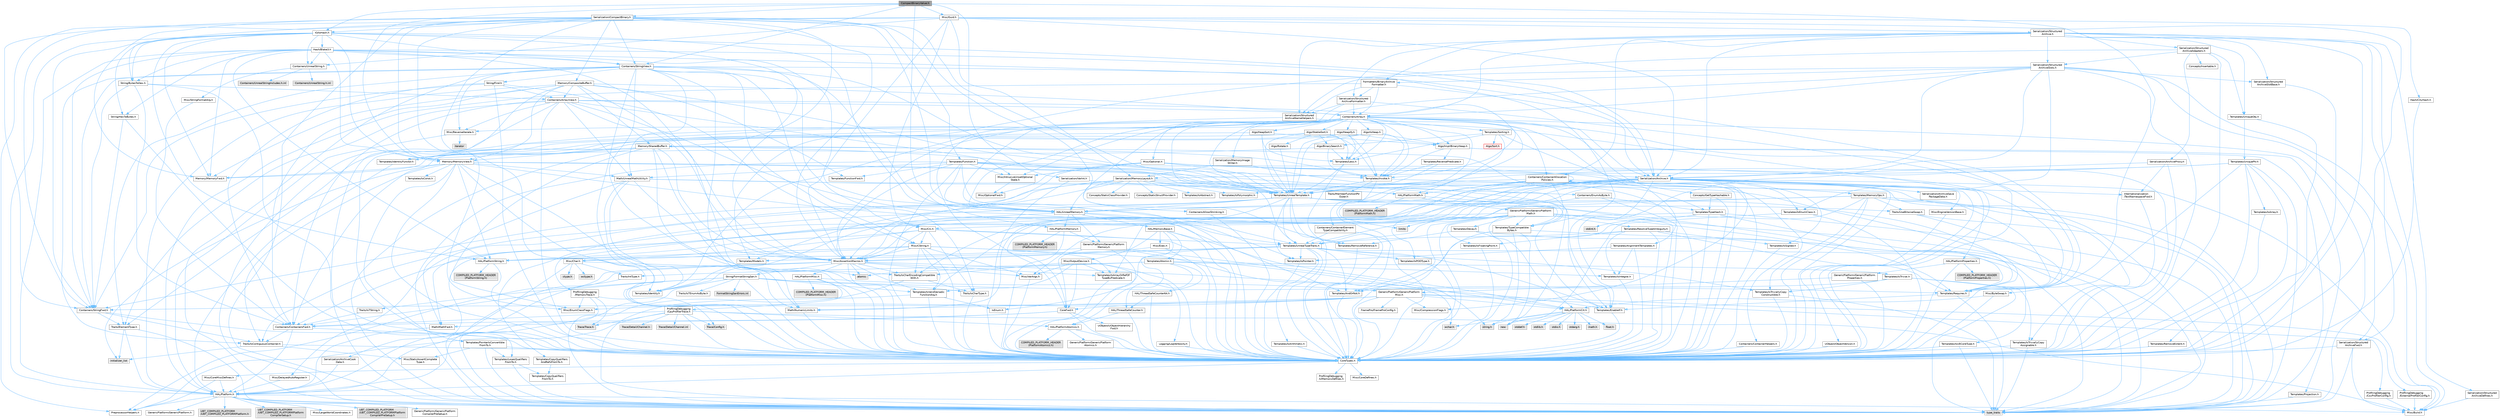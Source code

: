 digraph "CompactBinaryValue.h"
{
 // INTERACTIVE_SVG=YES
 // LATEX_PDF_SIZE
  bgcolor="transparent";
  edge [fontname=Helvetica,fontsize=10,labelfontname=Helvetica,labelfontsize=10];
  node [fontname=Helvetica,fontsize=10,shape=box,height=0.2,width=0.4];
  Node1 [id="Node000001",label="CompactBinaryValue.h",height=0.2,width=0.4,color="gray40", fillcolor="grey60", style="filled", fontcolor="black",tooltip=" "];
  Node1 -> Node2 [id="edge1_Node000001_Node000002",color="steelblue1",style="solid",tooltip=" "];
  Node2 [id="Node000002",label="Containers/StringView.h",height=0.2,width=0.4,color="grey40", fillcolor="white", style="filled",URL="$dd/dea/StringView_8h.html",tooltip=" "];
  Node2 -> Node3 [id="edge2_Node000002_Node000003",color="steelblue1",style="solid",tooltip=" "];
  Node3 [id="Node000003",label="CoreTypes.h",height=0.2,width=0.4,color="grey40", fillcolor="white", style="filled",URL="$dc/dec/CoreTypes_8h.html",tooltip=" "];
  Node3 -> Node4 [id="edge3_Node000003_Node000004",color="steelblue1",style="solid",tooltip=" "];
  Node4 [id="Node000004",label="HAL/Platform.h",height=0.2,width=0.4,color="grey40", fillcolor="white", style="filled",URL="$d9/dd0/Platform_8h.html",tooltip=" "];
  Node4 -> Node5 [id="edge4_Node000004_Node000005",color="steelblue1",style="solid",tooltip=" "];
  Node5 [id="Node000005",label="Misc/Build.h",height=0.2,width=0.4,color="grey40", fillcolor="white", style="filled",URL="$d3/dbb/Build_8h.html",tooltip=" "];
  Node4 -> Node6 [id="edge5_Node000004_Node000006",color="steelblue1",style="solid",tooltip=" "];
  Node6 [id="Node000006",label="Misc/LargeWorldCoordinates.h",height=0.2,width=0.4,color="grey40", fillcolor="white", style="filled",URL="$d2/dcb/LargeWorldCoordinates_8h.html",tooltip=" "];
  Node4 -> Node7 [id="edge6_Node000004_Node000007",color="steelblue1",style="solid",tooltip=" "];
  Node7 [id="Node000007",label="type_traits",height=0.2,width=0.4,color="grey60", fillcolor="#E0E0E0", style="filled",tooltip=" "];
  Node4 -> Node8 [id="edge7_Node000004_Node000008",color="steelblue1",style="solid",tooltip=" "];
  Node8 [id="Node000008",label="PreprocessorHelpers.h",height=0.2,width=0.4,color="grey40", fillcolor="white", style="filled",URL="$db/ddb/PreprocessorHelpers_8h.html",tooltip=" "];
  Node4 -> Node9 [id="edge8_Node000004_Node000009",color="steelblue1",style="solid",tooltip=" "];
  Node9 [id="Node000009",label="UBT_COMPILED_PLATFORM\l/UBT_COMPILED_PLATFORMPlatform\lCompilerPreSetup.h",height=0.2,width=0.4,color="grey60", fillcolor="#E0E0E0", style="filled",tooltip=" "];
  Node4 -> Node10 [id="edge9_Node000004_Node000010",color="steelblue1",style="solid",tooltip=" "];
  Node10 [id="Node000010",label="GenericPlatform/GenericPlatform\lCompilerPreSetup.h",height=0.2,width=0.4,color="grey40", fillcolor="white", style="filled",URL="$d9/dc8/GenericPlatformCompilerPreSetup_8h.html",tooltip=" "];
  Node4 -> Node11 [id="edge10_Node000004_Node000011",color="steelblue1",style="solid",tooltip=" "];
  Node11 [id="Node000011",label="GenericPlatform/GenericPlatform.h",height=0.2,width=0.4,color="grey40", fillcolor="white", style="filled",URL="$d6/d84/GenericPlatform_8h.html",tooltip=" "];
  Node4 -> Node12 [id="edge11_Node000004_Node000012",color="steelblue1",style="solid",tooltip=" "];
  Node12 [id="Node000012",label="UBT_COMPILED_PLATFORM\l/UBT_COMPILED_PLATFORMPlatform.h",height=0.2,width=0.4,color="grey60", fillcolor="#E0E0E0", style="filled",tooltip=" "];
  Node4 -> Node13 [id="edge12_Node000004_Node000013",color="steelblue1",style="solid",tooltip=" "];
  Node13 [id="Node000013",label="UBT_COMPILED_PLATFORM\l/UBT_COMPILED_PLATFORMPlatform\lCompilerSetup.h",height=0.2,width=0.4,color="grey60", fillcolor="#E0E0E0", style="filled",tooltip=" "];
  Node3 -> Node14 [id="edge13_Node000003_Node000014",color="steelblue1",style="solid",tooltip=" "];
  Node14 [id="Node000014",label="ProfilingDebugging\l/UMemoryDefines.h",height=0.2,width=0.4,color="grey40", fillcolor="white", style="filled",URL="$d2/da2/UMemoryDefines_8h.html",tooltip=" "];
  Node3 -> Node15 [id="edge14_Node000003_Node000015",color="steelblue1",style="solid",tooltip=" "];
  Node15 [id="Node000015",label="Misc/CoreMiscDefines.h",height=0.2,width=0.4,color="grey40", fillcolor="white", style="filled",URL="$da/d38/CoreMiscDefines_8h.html",tooltip=" "];
  Node15 -> Node4 [id="edge15_Node000015_Node000004",color="steelblue1",style="solid",tooltip=" "];
  Node15 -> Node8 [id="edge16_Node000015_Node000008",color="steelblue1",style="solid",tooltip=" "];
  Node3 -> Node16 [id="edge17_Node000003_Node000016",color="steelblue1",style="solid",tooltip=" "];
  Node16 [id="Node000016",label="Misc/CoreDefines.h",height=0.2,width=0.4,color="grey40", fillcolor="white", style="filled",URL="$d3/dd2/CoreDefines_8h.html",tooltip=" "];
  Node2 -> Node17 [id="edge18_Node000002_Node000017",color="steelblue1",style="solid",tooltip=" "];
  Node17 [id="Node000017",label="Containers/StringFwd.h",height=0.2,width=0.4,color="grey40", fillcolor="white", style="filled",URL="$df/d37/StringFwd_8h.html",tooltip=" "];
  Node17 -> Node3 [id="edge19_Node000017_Node000003",color="steelblue1",style="solid",tooltip=" "];
  Node17 -> Node18 [id="edge20_Node000017_Node000018",color="steelblue1",style="solid",tooltip=" "];
  Node18 [id="Node000018",label="Traits/ElementType.h",height=0.2,width=0.4,color="grey40", fillcolor="white", style="filled",URL="$d5/d4f/ElementType_8h.html",tooltip=" "];
  Node18 -> Node4 [id="edge21_Node000018_Node000004",color="steelblue1",style="solid",tooltip=" "];
  Node18 -> Node19 [id="edge22_Node000018_Node000019",color="steelblue1",style="solid",tooltip=" "];
  Node19 [id="Node000019",label="initializer_list",height=0.2,width=0.4,color="grey60", fillcolor="#E0E0E0", style="filled",tooltip=" "];
  Node18 -> Node7 [id="edge23_Node000018_Node000007",color="steelblue1",style="solid",tooltip=" "];
  Node17 -> Node20 [id="edge24_Node000017_Node000020",color="steelblue1",style="solid",tooltip=" "];
  Node20 [id="Node000020",label="Traits/IsContiguousContainer.h",height=0.2,width=0.4,color="grey40", fillcolor="white", style="filled",URL="$d5/d3c/IsContiguousContainer_8h.html",tooltip=" "];
  Node20 -> Node3 [id="edge25_Node000020_Node000003",color="steelblue1",style="solid",tooltip=" "];
  Node20 -> Node21 [id="edge26_Node000020_Node000021",color="steelblue1",style="solid",tooltip=" "];
  Node21 [id="Node000021",label="Misc/StaticAssertComplete\lType.h",height=0.2,width=0.4,color="grey40", fillcolor="white", style="filled",URL="$d5/d4e/StaticAssertCompleteType_8h.html",tooltip=" "];
  Node20 -> Node19 [id="edge27_Node000020_Node000019",color="steelblue1",style="solid",tooltip=" "];
  Node2 -> Node22 [id="edge28_Node000002_Node000022",color="steelblue1",style="solid",tooltip=" "];
  Node22 [id="Node000022",label="HAL/UnrealMemory.h",height=0.2,width=0.4,color="grey40", fillcolor="white", style="filled",URL="$d9/d96/UnrealMemory_8h.html",tooltip=" "];
  Node22 -> Node3 [id="edge29_Node000022_Node000003",color="steelblue1",style="solid",tooltip=" "];
  Node22 -> Node23 [id="edge30_Node000022_Node000023",color="steelblue1",style="solid",tooltip=" "];
  Node23 [id="Node000023",label="GenericPlatform/GenericPlatform\lMemory.h",height=0.2,width=0.4,color="grey40", fillcolor="white", style="filled",URL="$dd/d22/GenericPlatformMemory_8h.html",tooltip=" "];
  Node23 -> Node24 [id="edge31_Node000023_Node000024",color="steelblue1",style="solid",tooltip=" "];
  Node24 [id="Node000024",label="CoreFwd.h",height=0.2,width=0.4,color="grey40", fillcolor="white", style="filled",URL="$d1/d1e/CoreFwd_8h.html",tooltip=" "];
  Node24 -> Node3 [id="edge32_Node000024_Node000003",color="steelblue1",style="solid",tooltip=" "];
  Node24 -> Node25 [id="edge33_Node000024_Node000025",color="steelblue1",style="solid",tooltip=" "];
  Node25 [id="Node000025",label="Containers/ContainersFwd.h",height=0.2,width=0.4,color="grey40", fillcolor="white", style="filled",URL="$d4/d0a/ContainersFwd_8h.html",tooltip=" "];
  Node25 -> Node4 [id="edge34_Node000025_Node000004",color="steelblue1",style="solid",tooltip=" "];
  Node25 -> Node3 [id="edge35_Node000025_Node000003",color="steelblue1",style="solid",tooltip=" "];
  Node25 -> Node20 [id="edge36_Node000025_Node000020",color="steelblue1",style="solid",tooltip=" "];
  Node24 -> Node26 [id="edge37_Node000024_Node000026",color="steelblue1",style="solid",tooltip=" "];
  Node26 [id="Node000026",label="Math/MathFwd.h",height=0.2,width=0.4,color="grey40", fillcolor="white", style="filled",URL="$d2/d10/MathFwd_8h.html",tooltip=" "];
  Node26 -> Node4 [id="edge38_Node000026_Node000004",color="steelblue1",style="solid",tooltip=" "];
  Node24 -> Node27 [id="edge39_Node000024_Node000027",color="steelblue1",style="solid",tooltip=" "];
  Node27 [id="Node000027",label="UObject/UObjectHierarchy\lFwd.h",height=0.2,width=0.4,color="grey40", fillcolor="white", style="filled",URL="$d3/d13/UObjectHierarchyFwd_8h.html",tooltip=" "];
  Node23 -> Node3 [id="edge40_Node000023_Node000003",color="steelblue1",style="solid",tooltip=" "];
  Node23 -> Node28 [id="edge41_Node000023_Node000028",color="steelblue1",style="solid",tooltip=" "];
  Node28 [id="Node000028",label="HAL/PlatformString.h",height=0.2,width=0.4,color="grey40", fillcolor="white", style="filled",URL="$db/db5/PlatformString_8h.html",tooltip=" "];
  Node28 -> Node3 [id="edge42_Node000028_Node000003",color="steelblue1",style="solid",tooltip=" "];
  Node28 -> Node29 [id="edge43_Node000028_Node000029",color="steelblue1",style="solid",tooltip=" "];
  Node29 [id="Node000029",label="COMPILED_PLATFORM_HEADER\l(PlatformString.h)",height=0.2,width=0.4,color="grey60", fillcolor="#E0E0E0", style="filled",tooltip=" "];
  Node23 -> Node30 [id="edge44_Node000023_Node000030",color="steelblue1",style="solid",tooltip=" "];
  Node30 [id="Node000030",label="string.h",height=0.2,width=0.4,color="grey60", fillcolor="#E0E0E0", style="filled",tooltip=" "];
  Node23 -> Node31 [id="edge45_Node000023_Node000031",color="steelblue1",style="solid",tooltip=" "];
  Node31 [id="Node000031",label="wchar.h",height=0.2,width=0.4,color="grey60", fillcolor="#E0E0E0", style="filled",tooltip=" "];
  Node22 -> Node32 [id="edge46_Node000022_Node000032",color="steelblue1",style="solid",tooltip=" "];
  Node32 [id="Node000032",label="HAL/MemoryBase.h",height=0.2,width=0.4,color="grey40", fillcolor="white", style="filled",URL="$d6/d9f/MemoryBase_8h.html",tooltip=" "];
  Node32 -> Node3 [id="edge47_Node000032_Node000003",color="steelblue1",style="solid",tooltip=" "];
  Node32 -> Node33 [id="edge48_Node000032_Node000033",color="steelblue1",style="solid",tooltip=" "];
  Node33 [id="Node000033",label="HAL/PlatformAtomics.h",height=0.2,width=0.4,color="grey40", fillcolor="white", style="filled",URL="$d3/d36/PlatformAtomics_8h.html",tooltip=" "];
  Node33 -> Node3 [id="edge49_Node000033_Node000003",color="steelblue1",style="solid",tooltip=" "];
  Node33 -> Node34 [id="edge50_Node000033_Node000034",color="steelblue1",style="solid",tooltip=" "];
  Node34 [id="Node000034",label="GenericPlatform/GenericPlatform\lAtomics.h",height=0.2,width=0.4,color="grey40", fillcolor="white", style="filled",URL="$da/d72/GenericPlatformAtomics_8h.html",tooltip=" "];
  Node34 -> Node3 [id="edge51_Node000034_Node000003",color="steelblue1",style="solid",tooltip=" "];
  Node33 -> Node35 [id="edge52_Node000033_Node000035",color="steelblue1",style="solid",tooltip=" "];
  Node35 [id="Node000035",label="COMPILED_PLATFORM_HEADER\l(PlatformAtomics.h)",height=0.2,width=0.4,color="grey60", fillcolor="#E0E0E0", style="filled",tooltip=" "];
  Node32 -> Node36 [id="edge53_Node000032_Node000036",color="steelblue1",style="solid",tooltip=" "];
  Node36 [id="Node000036",label="HAL/PlatformCrt.h",height=0.2,width=0.4,color="grey40", fillcolor="white", style="filled",URL="$d8/d75/PlatformCrt_8h.html",tooltip=" "];
  Node36 -> Node37 [id="edge54_Node000036_Node000037",color="steelblue1",style="solid",tooltip=" "];
  Node37 [id="Node000037",label="new",height=0.2,width=0.4,color="grey60", fillcolor="#E0E0E0", style="filled",tooltip=" "];
  Node36 -> Node31 [id="edge55_Node000036_Node000031",color="steelblue1",style="solid",tooltip=" "];
  Node36 -> Node38 [id="edge56_Node000036_Node000038",color="steelblue1",style="solid",tooltip=" "];
  Node38 [id="Node000038",label="stddef.h",height=0.2,width=0.4,color="grey60", fillcolor="#E0E0E0", style="filled",tooltip=" "];
  Node36 -> Node39 [id="edge57_Node000036_Node000039",color="steelblue1",style="solid",tooltip=" "];
  Node39 [id="Node000039",label="stdlib.h",height=0.2,width=0.4,color="grey60", fillcolor="#E0E0E0", style="filled",tooltip=" "];
  Node36 -> Node40 [id="edge58_Node000036_Node000040",color="steelblue1",style="solid",tooltip=" "];
  Node40 [id="Node000040",label="stdio.h",height=0.2,width=0.4,color="grey60", fillcolor="#E0E0E0", style="filled",tooltip=" "];
  Node36 -> Node41 [id="edge59_Node000036_Node000041",color="steelblue1",style="solid",tooltip=" "];
  Node41 [id="Node000041",label="stdarg.h",height=0.2,width=0.4,color="grey60", fillcolor="#E0E0E0", style="filled",tooltip=" "];
  Node36 -> Node42 [id="edge60_Node000036_Node000042",color="steelblue1",style="solid",tooltip=" "];
  Node42 [id="Node000042",label="math.h",height=0.2,width=0.4,color="grey60", fillcolor="#E0E0E0", style="filled",tooltip=" "];
  Node36 -> Node43 [id="edge61_Node000036_Node000043",color="steelblue1",style="solid",tooltip=" "];
  Node43 [id="Node000043",label="float.h",height=0.2,width=0.4,color="grey60", fillcolor="#E0E0E0", style="filled",tooltip=" "];
  Node36 -> Node30 [id="edge62_Node000036_Node000030",color="steelblue1",style="solid",tooltip=" "];
  Node32 -> Node44 [id="edge63_Node000032_Node000044",color="steelblue1",style="solid",tooltip=" "];
  Node44 [id="Node000044",label="Misc/Exec.h",height=0.2,width=0.4,color="grey40", fillcolor="white", style="filled",URL="$de/ddb/Exec_8h.html",tooltip=" "];
  Node44 -> Node3 [id="edge64_Node000044_Node000003",color="steelblue1",style="solid",tooltip=" "];
  Node44 -> Node45 [id="edge65_Node000044_Node000045",color="steelblue1",style="solid",tooltip=" "];
  Node45 [id="Node000045",label="Misc/AssertionMacros.h",height=0.2,width=0.4,color="grey40", fillcolor="white", style="filled",URL="$d0/dfa/AssertionMacros_8h.html",tooltip=" "];
  Node45 -> Node3 [id="edge66_Node000045_Node000003",color="steelblue1",style="solid",tooltip=" "];
  Node45 -> Node4 [id="edge67_Node000045_Node000004",color="steelblue1",style="solid",tooltip=" "];
  Node45 -> Node46 [id="edge68_Node000045_Node000046",color="steelblue1",style="solid",tooltip=" "];
  Node46 [id="Node000046",label="HAL/PlatformMisc.h",height=0.2,width=0.4,color="grey40", fillcolor="white", style="filled",URL="$d0/df5/PlatformMisc_8h.html",tooltip=" "];
  Node46 -> Node3 [id="edge69_Node000046_Node000003",color="steelblue1",style="solid",tooltip=" "];
  Node46 -> Node47 [id="edge70_Node000046_Node000047",color="steelblue1",style="solid",tooltip=" "];
  Node47 [id="Node000047",label="GenericPlatform/GenericPlatform\lMisc.h",height=0.2,width=0.4,color="grey40", fillcolor="white", style="filled",URL="$db/d9a/GenericPlatformMisc_8h.html",tooltip=" "];
  Node47 -> Node17 [id="edge71_Node000047_Node000017",color="steelblue1",style="solid",tooltip=" "];
  Node47 -> Node24 [id="edge72_Node000047_Node000024",color="steelblue1",style="solid",tooltip=" "];
  Node47 -> Node3 [id="edge73_Node000047_Node000003",color="steelblue1",style="solid",tooltip=" "];
  Node47 -> Node48 [id="edge74_Node000047_Node000048",color="steelblue1",style="solid",tooltip=" "];
  Node48 [id="Node000048",label="FramePro/FrameProConfig.h",height=0.2,width=0.4,color="grey40", fillcolor="white", style="filled",URL="$d7/d90/FrameProConfig_8h.html",tooltip=" "];
  Node47 -> Node36 [id="edge75_Node000047_Node000036",color="steelblue1",style="solid",tooltip=" "];
  Node47 -> Node49 [id="edge76_Node000047_Node000049",color="steelblue1",style="solid",tooltip=" "];
  Node49 [id="Node000049",label="Math/NumericLimits.h",height=0.2,width=0.4,color="grey40", fillcolor="white", style="filled",URL="$df/d1b/NumericLimits_8h.html",tooltip=" "];
  Node49 -> Node3 [id="edge77_Node000049_Node000003",color="steelblue1",style="solid",tooltip=" "];
  Node47 -> Node50 [id="edge78_Node000047_Node000050",color="steelblue1",style="solid",tooltip=" "];
  Node50 [id="Node000050",label="Misc/CompressionFlags.h",height=0.2,width=0.4,color="grey40", fillcolor="white", style="filled",URL="$d9/d76/CompressionFlags_8h.html",tooltip=" "];
  Node47 -> Node51 [id="edge79_Node000047_Node000051",color="steelblue1",style="solid",tooltip=" "];
  Node51 [id="Node000051",label="Misc/EnumClassFlags.h",height=0.2,width=0.4,color="grey40", fillcolor="white", style="filled",URL="$d8/de7/EnumClassFlags_8h.html",tooltip=" "];
  Node47 -> Node52 [id="edge80_Node000047_Node000052",color="steelblue1",style="solid",tooltip=" "];
  Node52 [id="Node000052",label="ProfilingDebugging\l/CsvProfilerConfig.h",height=0.2,width=0.4,color="grey40", fillcolor="white", style="filled",URL="$d3/d88/CsvProfilerConfig_8h.html",tooltip=" "];
  Node52 -> Node5 [id="edge81_Node000052_Node000005",color="steelblue1",style="solid",tooltip=" "];
  Node47 -> Node53 [id="edge82_Node000047_Node000053",color="steelblue1",style="solid",tooltip=" "];
  Node53 [id="Node000053",label="ProfilingDebugging\l/ExternalProfilerConfig.h",height=0.2,width=0.4,color="grey40", fillcolor="white", style="filled",URL="$d3/dbb/ExternalProfilerConfig_8h.html",tooltip=" "];
  Node53 -> Node5 [id="edge83_Node000053_Node000005",color="steelblue1",style="solid",tooltip=" "];
  Node46 -> Node54 [id="edge84_Node000046_Node000054",color="steelblue1",style="solid",tooltip=" "];
  Node54 [id="Node000054",label="COMPILED_PLATFORM_HEADER\l(PlatformMisc.h)",height=0.2,width=0.4,color="grey60", fillcolor="#E0E0E0", style="filled",tooltip=" "];
  Node46 -> Node55 [id="edge85_Node000046_Node000055",color="steelblue1",style="solid",tooltip=" "];
  Node55 [id="Node000055",label="ProfilingDebugging\l/CpuProfilerTrace.h",height=0.2,width=0.4,color="grey40", fillcolor="white", style="filled",URL="$da/dcb/CpuProfilerTrace_8h.html",tooltip=" "];
  Node55 -> Node3 [id="edge86_Node000055_Node000003",color="steelblue1",style="solid",tooltip=" "];
  Node55 -> Node25 [id="edge87_Node000055_Node000025",color="steelblue1",style="solid",tooltip=" "];
  Node55 -> Node33 [id="edge88_Node000055_Node000033",color="steelblue1",style="solid",tooltip=" "];
  Node55 -> Node8 [id="edge89_Node000055_Node000008",color="steelblue1",style="solid",tooltip=" "];
  Node55 -> Node5 [id="edge90_Node000055_Node000005",color="steelblue1",style="solid",tooltip=" "];
  Node55 -> Node56 [id="edge91_Node000055_Node000056",color="steelblue1",style="solid",tooltip=" "];
  Node56 [id="Node000056",label="Trace/Config.h",height=0.2,width=0.4,color="grey60", fillcolor="#E0E0E0", style="filled",tooltip=" "];
  Node55 -> Node57 [id="edge92_Node000055_Node000057",color="steelblue1",style="solid",tooltip=" "];
  Node57 [id="Node000057",label="Trace/Detail/Channel.h",height=0.2,width=0.4,color="grey60", fillcolor="#E0E0E0", style="filled",tooltip=" "];
  Node55 -> Node58 [id="edge93_Node000055_Node000058",color="steelblue1",style="solid",tooltip=" "];
  Node58 [id="Node000058",label="Trace/Detail/Channel.inl",height=0.2,width=0.4,color="grey60", fillcolor="#E0E0E0", style="filled",tooltip=" "];
  Node55 -> Node59 [id="edge94_Node000055_Node000059",color="steelblue1",style="solid",tooltip=" "];
  Node59 [id="Node000059",label="Trace/Trace.h",height=0.2,width=0.4,color="grey60", fillcolor="#E0E0E0", style="filled",tooltip=" "];
  Node45 -> Node8 [id="edge95_Node000045_Node000008",color="steelblue1",style="solid",tooltip=" "];
  Node45 -> Node60 [id="edge96_Node000045_Node000060",color="steelblue1",style="solid",tooltip=" "];
  Node60 [id="Node000060",label="Templates/EnableIf.h",height=0.2,width=0.4,color="grey40", fillcolor="white", style="filled",URL="$d7/d60/EnableIf_8h.html",tooltip=" "];
  Node60 -> Node3 [id="edge97_Node000060_Node000003",color="steelblue1",style="solid",tooltip=" "];
  Node45 -> Node61 [id="edge98_Node000045_Node000061",color="steelblue1",style="solid",tooltip=" "];
  Node61 [id="Node000061",label="Templates/IsArrayOrRefOf\lTypeByPredicate.h",height=0.2,width=0.4,color="grey40", fillcolor="white", style="filled",URL="$d6/da1/IsArrayOrRefOfTypeByPredicate_8h.html",tooltip=" "];
  Node61 -> Node3 [id="edge99_Node000061_Node000003",color="steelblue1",style="solid",tooltip=" "];
  Node45 -> Node62 [id="edge100_Node000045_Node000062",color="steelblue1",style="solid",tooltip=" "];
  Node62 [id="Node000062",label="Templates/IsValidVariadic\lFunctionArg.h",height=0.2,width=0.4,color="grey40", fillcolor="white", style="filled",URL="$d0/dc8/IsValidVariadicFunctionArg_8h.html",tooltip=" "];
  Node62 -> Node3 [id="edge101_Node000062_Node000003",color="steelblue1",style="solid",tooltip=" "];
  Node62 -> Node63 [id="edge102_Node000062_Node000063",color="steelblue1",style="solid",tooltip=" "];
  Node63 [id="Node000063",label="IsEnum.h",height=0.2,width=0.4,color="grey40", fillcolor="white", style="filled",URL="$d4/de5/IsEnum_8h.html",tooltip=" "];
  Node62 -> Node7 [id="edge103_Node000062_Node000007",color="steelblue1",style="solid",tooltip=" "];
  Node45 -> Node64 [id="edge104_Node000045_Node000064",color="steelblue1",style="solid",tooltip=" "];
  Node64 [id="Node000064",label="Traits/IsCharEncodingCompatible\lWith.h",height=0.2,width=0.4,color="grey40", fillcolor="white", style="filled",URL="$df/dd1/IsCharEncodingCompatibleWith_8h.html",tooltip=" "];
  Node64 -> Node7 [id="edge105_Node000064_Node000007",color="steelblue1",style="solid",tooltip=" "];
  Node64 -> Node65 [id="edge106_Node000064_Node000065",color="steelblue1",style="solid",tooltip=" "];
  Node65 [id="Node000065",label="Traits/IsCharType.h",height=0.2,width=0.4,color="grey40", fillcolor="white", style="filled",URL="$db/d51/IsCharType_8h.html",tooltip=" "];
  Node65 -> Node3 [id="edge107_Node000065_Node000003",color="steelblue1",style="solid",tooltip=" "];
  Node45 -> Node66 [id="edge108_Node000045_Node000066",color="steelblue1",style="solid",tooltip=" "];
  Node66 [id="Node000066",label="Misc/VarArgs.h",height=0.2,width=0.4,color="grey40", fillcolor="white", style="filled",URL="$d5/d6f/VarArgs_8h.html",tooltip=" "];
  Node66 -> Node3 [id="edge109_Node000066_Node000003",color="steelblue1",style="solid",tooltip=" "];
  Node45 -> Node67 [id="edge110_Node000045_Node000067",color="steelblue1",style="solid",tooltip=" "];
  Node67 [id="Node000067",label="String/FormatStringSan.h",height=0.2,width=0.4,color="grey40", fillcolor="white", style="filled",URL="$d3/d8b/FormatStringSan_8h.html",tooltip=" "];
  Node67 -> Node7 [id="edge111_Node000067_Node000007",color="steelblue1",style="solid",tooltip=" "];
  Node67 -> Node3 [id="edge112_Node000067_Node000003",color="steelblue1",style="solid",tooltip=" "];
  Node67 -> Node68 [id="edge113_Node000067_Node000068",color="steelblue1",style="solid",tooltip=" "];
  Node68 [id="Node000068",label="Templates/Requires.h",height=0.2,width=0.4,color="grey40", fillcolor="white", style="filled",URL="$dc/d96/Requires_8h.html",tooltip=" "];
  Node68 -> Node60 [id="edge114_Node000068_Node000060",color="steelblue1",style="solid",tooltip=" "];
  Node68 -> Node7 [id="edge115_Node000068_Node000007",color="steelblue1",style="solid",tooltip=" "];
  Node67 -> Node69 [id="edge116_Node000067_Node000069",color="steelblue1",style="solid",tooltip=" "];
  Node69 [id="Node000069",label="Templates/Identity.h",height=0.2,width=0.4,color="grey40", fillcolor="white", style="filled",URL="$d0/dd5/Identity_8h.html",tooltip=" "];
  Node67 -> Node62 [id="edge117_Node000067_Node000062",color="steelblue1",style="solid",tooltip=" "];
  Node67 -> Node65 [id="edge118_Node000067_Node000065",color="steelblue1",style="solid",tooltip=" "];
  Node67 -> Node70 [id="edge119_Node000067_Node000070",color="steelblue1",style="solid",tooltip=" "];
  Node70 [id="Node000070",label="Traits/IsTEnumAsByte.h",height=0.2,width=0.4,color="grey40", fillcolor="white", style="filled",URL="$d1/de6/IsTEnumAsByte_8h.html",tooltip=" "];
  Node67 -> Node71 [id="edge120_Node000067_Node000071",color="steelblue1",style="solid",tooltip=" "];
  Node71 [id="Node000071",label="Traits/IsTString.h",height=0.2,width=0.4,color="grey40", fillcolor="white", style="filled",URL="$d0/df8/IsTString_8h.html",tooltip=" "];
  Node71 -> Node25 [id="edge121_Node000071_Node000025",color="steelblue1",style="solid",tooltip=" "];
  Node67 -> Node25 [id="edge122_Node000067_Node000025",color="steelblue1",style="solid",tooltip=" "];
  Node67 -> Node72 [id="edge123_Node000067_Node000072",color="steelblue1",style="solid",tooltip=" "];
  Node72 [id="Node000072",label="FormatStringSanErrors.inl",height=0.2,width=0.4,color="grey60", fillcolor="#E0E0E0", style="filled",tooltip=" "];
  Node45 -> Node73 [id="edge124_Node000045_Node000073",color="steelblue1",style="solid",tooltip=" "];
  Node73 [id="Node000073",label="atomic",height=0.2,width=0.4,color="grey60", fillcolor="#E0E0E0", style="filled",tooltip=" "];
  Node32 -> Node74 [id="edge125_Node000032_Node000074",color="steelblue1",style="solid",tooltip=" "];
  Node74 [id="Node000074",label="Misc/OutputDevice.h",height=0.2,width=0.4,color="grey40", fillcolor="white", style="filled",URL="$d7/d32/OutputDevice_8h.html",tooltip=" "];
  Node74 -> Node24 [id="edge126_Node000074_Node000024",color="steelblue1",style="solid",tooltip=" "];
  Node74 -> Node3 [id="edge127_Node000074_Node000003",color="steelblue1",style="solid",tooltip=" "];
  Node74 -> Node75 [id="edge128_Node000074_Node000075",color="steelblue1",style="solid",tooltip=" "];
  Node75 [id="Node000075",label="Logging/LogVerbosity.h",height=0.2,width=0.4,color="grey40", fillcolor="white", style="filled",URL="$d2/d8f/LogVerbosity_8h.html",tooltip=" "];
  Node75 -> Node3 [id="edge129_Node000075_Node000003",color="steelblue1",style="solid",tooltip=" "];
  Node74 -> Node66 [id="edge130_Node000074_Node000066",color="steelblue1",style="solid",tooltip=" "];
  Node74 -> Node61 [id="edge131_Node000074_Node000061",color="steelblue1",style="solid",tooltip=" "];
  Node74 -> Node62 [id="edge132_Node000074_Node000062",color="steelblue1",style="solid",tooltip=" "];
  Node74 -> Node64 [id="edge133_Node000074_Node000064",color="steelblue1",style="solid",tooltip=" "];
  Node32 -> Node76 [id="edge134_Node000032_Node000076",color="steelblue1",style="solid",tooltip=" "];
  Node76 [id="Node000076",label="Templates/Atomic.h",height=0.2,width=0.4,color="grey40", fillcolor="white", style="filled",URL="$d3/d91/Atomic_8h.html",tooltip=" "];
  Node76 -> Node77 [id="edge135_Node000076_Node000077",color="steelblue1",style="solid",tooltip=" "];
  Node77 [id="Node000077",label="HAL/ThreadSafeCounter.h",height=0.2,width=0.4,color="grey40", fillcolor="white", style="filled",URL="$dc/dc9/ThreadSafeCounter_8h.html",tooltip=" "];
  Node77 -> Node3 [id="edge136_Node000077_Node000003",color="steelblue1",style="solid",tooltip=" "];
  Node77 -> Node33 [id="edge137_Node000077_Node000033",color="steelblue1",style="solid",tooltip=" "];
  Node76 -> Node78 [id="edge138_Node000076_Node000078",color="steelblue1",style="solid",tooltip=" "];
  Node78 [id="Node000078",label="HAL/ThreadSafeCounter64.h",height=0.2,width=0.4,color="grey40", fillcolor="white", style="filled",URL="$d0/d12/ThreadSafeCounter64_8h.html",tooltip=" "];
  Node78 -> Node3 [id="edge139_Node000078_Node000003",color="steelblue1",style="solid",tooltip=" "];
  Node78 -> Node77 [id="edge140_Node000078_Node000077",color="steelblue1",style="solid",tooltip=" "];
  Node76 -> Node79 [id="edge141_Node000076_Node000079",color="steelblue1",style="solid",tooltip=" "];
  Node79 [id="Node000079",label="Templates/IsIntegral.h",height=0.2,width=0.4,color="grey40", fillcolor="white", style="filled",URL="$da/d64/IsIntegral_8h.html",tooltip=" "];
  Node79 -> Node3 [id="edge142_Node000079_Node000003",color="steelblue1",style="solid",tooltip=" "];
  Node76 -> Node80 [id="edge143_Node000076_Node000080",color="steelblue1",style="solid",tooltip=" "];
  Node80 [id="Node000080",label="Templates/IsTrivial.h",height=0.2,width=0.4,color="grey40", fillcolor="white", style="filled",URL="$da/d4c/IsTrivial_8h.html",tooltip=" "];
  Node80 -> Node81 [id="edge144_Node000080_Node000081",color="steelblue1",style="solid",tooltip=" "];
  Node81 [id="Node000081",label="Templates/AndOrNot.h",height=0.2,width=0.4,color="grey40", fillcolor="white", style="filled",URL="$db/d0a/AndOrNot_8h.html",tooltip=" "];
  Node81 -> Node3 [id="edge145_Node000081_Node000003",color="steelblue1",style="solid",tooltip=" "];
  Node80 -> Node82 [id="edge146_Node000080_Node000082",color="steelblue1",style="solid",tooltip=" "];
  Node82 [id="Node000082",label="Templates/IsTriviallyCopy\lConstructible.h",height=0.2,width=0.4,color="grey40", fillcolor="white", style="filled",URL="$d3/d78/IsTriviallyCopyConstructible_8h.html",tooltip=" "];
  Node82 -> Node3 [id="edge147_Node000082_Node000003",color="steelblue1",style="solid",tooltip=" "];
  Node82 -> Node7 [id="edge148_Node000082_Node000007",color="steelblue1",style="solid",tooltip=" "];
  Node80 -> Node83 [id="edge149_Node000080_Node000083",color="steelblue1",style="solid",tooltip=" "];
  Node83 [id="Node000083",label="Templates/IsTriviallyCopy\lAssignable.h",height=0.2,width=0.4,color="grey40", fillcolor="white", style="filled",URL="$d2/df2/IsTriviallyCopyAssignable_8h.html",tooltip=" "];
  Node83 -> Node3 [id="edge150_Node000083_Node000003",color="steelblue1",style="solid",tooltip=" "];
  Node83 -> Node7 [id="edge151_Node000083_Node000007",color="steelblue1",style="solid",tooltip=" "];
  Node80 -> Node7 [id="edge152_Node000080_Node000007",color="steelblue1",style="solid",tooltip=" "];
  Node76 -> Node84 [id="edge153_Node000076_Node000084",color="steelblue1",style="solid",tooltip=" "];
  Node84 [id="Node000084",label="Traits/IntType.h",height=0.2,width=0.4,color="grey40", fillcolor="white", style="filled",URL="$d7/deb/IntType_8h.html",tooltip=" "];
  Node84 -> Node4 [id="edge154_Node000084_Node000004",color="steelblue1",style="solid",tooltip=" "];
  Node76 -> Node73 [id="edge155_Node000076_Node000073",color="steelblue1",style="solid",tooltip=" "];
  Node22 -> Node85 [id="edge156_Node000022_Node000085",color="steelblue1",style="solid",tooltip=" "];
  Node85 [id="Node000085",label="HAL/PlatformMemory.h",height=0.2,width=0.4,color="grey40", fillcolor="white", style="filled",URL="$de/d68/PlatformMemory_8h.html",tooltip=" "];
  Node85 -> Node3 [id="edge157_Node000085_Node000003",color="steelblue1",style="solid",tooltip=" "];
  Node85 -> Node23 [id="edge158_Node000085_Node000023",color="steelblue1",style="solid",tooltip=" "];
  Node85 -> Node86 [id="edge159_Node000085_Node000086",color="steelblue1",style="solid",tooltip=" "];
  Node86 [id="Node000086",label="COMPILED_PLATFORM_HEADER\l(PlatformMemory.h)",height=0.2,width=0.4,color="grey60", fillcolor="#E0E0E0", style="filled",tooltip=" "];
  Node22 -> Node87 [id="edge160_Node000022_Node000087",color="steelblue1",style="solid",tooltip=" "];
  Node87 [id="Node000087",label="ProfilingDebugging\l/MemoryTrace.h",height=0.2,width=0.4,color="grey40", fillcolor="white", style="filled",URL="$da/dd7/MemoryTrace_8h.html",tooltip=" "];
  Node87 -> Node4 [id="edge161_Node000087_Node000004",color="steelblue1",style="solid",tooltip=" "];
  Node87 -> Node51 [id="edge162_Node000087_Node000051",color="steelblue1",style="solid",tooltip=" "];
  Node87 -> Node56 [id="edge163_Node000087_Node000056",color="steelblue1",style="solid",tooltip=" "];
  Node87 -> Node59 [id="edge164_Node000087_Node000059",color="steelblue1",style="solid",tooltip=" "];
  Node22 -> Node88 [id="edge165_Node000022_Node000088",color="steelblue1",style="solid",tooltip=" "];
  Node88 [id="Node000088",label="Templates/IsPointer.h",height=0.2,width=0.4,color="grey40", fillcolor="white", style="filled",URL="$d7/d05/IsPointer_8h.html",tooltip=" "];
  Node88 -> Node3 [id="edge166_Node000088_Node000003",color="steelblue1",style="solid",tooltip=" "];
  Node2 -> Node49 [id="edge167_Node000002_Node000049",color="steelblue1",style="solid",tooltip=" "];
  Node2 -> Node89 [id="edge168_Node000002_Node000089",color="steelblue1",style="solid",tooltip=" "];
  Node89 [id="Node000089",label="Math/UnrealMathUtility.h",height=0.2,width=0.4,color="grey40", fillcolor="white", style="filled",URL="$db/db8/UnrealMathUtility_8h.html",tooltip=" "];
  Node89 -> Node3 [id="edge169_Node000089_Node000003",color="steelblue1",style="solid",tooltip=" "];
  Node89 -> Node45 [id="edge170_Node000089_Node000045",color="steelblue1",style="solid",tooltip=" "];
  Node89 -> Node90 [id="edge171_Node000089_Node000090",color="steelblue1",style="solid",tooltip=" "];
  Node90 [id="Node000090",label="HAL/PlatformMath.h",height=0.2,width=0.4,color="grey40", fillcolor="white", style="filled",URL="$dc/d53/PlatformMath_8h.html",tooltip=" "];
  Node90 -> Node3 [id="edge172_Node000090_Node000003",color="steelblue1",style="solid",tooltip=" "];
  Node90 -> Node91 [id="edge173_Node000090_Node000091",color="steelblue1",style="solid",tooltip=" "];
  Node91 [id="Node000091",label="GenericPlatform/GenericPlatform\lMath.h",height=0.2,width=0.4,color="grey40", fillcolor="white", style="filled",URL="$d5/d79/GenericPlatformMath_8h.html",tooltip=" "];
  Node91 -> Node3 [id="edge174_Node000091_Node000003",color="steelblue1",style="solid",tooltip=" "];
  Node91 -> Node25 [id="edge175_Node000091_Node000025",color="steelblue1",style="solid",tooltip=" "];
  Node91 -> Node36 [id="edge176_Node000091_Node000036",color="steelblue1",style="solid",tooltip=" "];
  Node91 -> Node81 [id="edge177_Node000091_Node000081",color="steelblue1",style="solid",tooltip=" "];
  Node91 -> Node92 [id="edge178_Node000091_Node000092",color="steelblue1",style="solid",tooltip=" "];
  Node92 [id="Node000092",label="Templates/Decay.h",height=0.2,width=0.4,color="grey40", fillcolor="white", style="filled",URL="$dd/d0f/Decay_8h.html",tooltip=" "];
  Node92 -> Node3 [id="edge179_Node000092_Node000003",color="steelblue1",style="solid",tooltip=" "];
  Node92 -> Node93 [id="edge180_Node000092_Node000093",color="steelblue1",style="solid",tooltip=" "];
  Node93 [id="Node000093",label="Templates/RemoveReference.h",height=0.2,width=0.4,color="grey40", fillcolor="white", style="filled",URL="$da/dbe/RemoveReference_8h.html",tooltip=" "];
  Node93 -> Node3 [id="edge181_Node000093_Node000003",color="steelblue1",style="solid",tooltip=" "];
  Node92 -> Node7 [id="edge182_Node000092_Node000007",color="steelblue1",style="solid",tooltip=" "];
  Node91 -> Node94 [id="edge183_Node000091_Node000094",color="steelblue1",style="solid",tooltip=" "];
  Node94 [id="Node000094",label="Templates/IsFloatingPoint.h",height=0.2,width=0.4,color="grey40", fillcolor="white", style="filled",URL="$d3/d11/IsFloatingPoint_8h.html",tooltip=" "];
  Node94 -> Node3 [id="edge184_Node000094_Node000003",color="steelblue1",style="solid",tooltip=" "];
  Node91 -> Node95 [id="edge185_Node000091_Node000095",color="steelblue1",style="solid",tooltip=" "];
  Node95 [id="Node000095",label="Templates/UnrealTypeTraits.h",height=0.2,width=0.4,color="grey40", fillcolor="white", style="filled",URL="$d2/d2d/UnrealTypeTraits_8h.html",tooltip=" "];
  Node95 -> Node3 [id="edge186_Node000095_Node000003",color="steelblue1",style="solid",tooltip=" "];
  Node95 -> Node88 [id="edge187_Node000095_Node000088",color="steelblue1",style="solid",tooltip=" "];
  Node95 -> Node45 [id="edge188_Node000095_Node000045",color="steelblue1",style="solid",tooltip=" "];
  Node95 -> Node81 [id="edge189_Node000095_Node000081",color="steelblue1",style="solid",tooltip=" "];
  Node95 -> Node60 [id="edge190_Node000095_Node000060",color="steelblue1",style="solid",tooltip=" "];
  Node95 -> Node96 [id="edge191_Node000095_Node000096",color="steelblue1",style="solid",tooltip=" "];
  Node96 [id="Node000096",label="Templates/IsArithmetic.h",height=0.2,width=0.4,color="grey40", fillcolor="white", style="filled",URL="$d2/d5d/IsArithmetic_8h.html",tooltip=" "];
  Node96 -> Node3 [id="edge192_Node000096_Node000003",color="steelblue1",style="solid",tooltip=" "];
  Node95 -> Node63 [id="edge193_Node000095_Node000063",color="steelblue1",style="solid",tooltip=" "];
  Node95 -> Node97 [id="edge194_Node000095_Node000097",color="steelblue1",style="solid",tooltip=" "];
  Node97 [id="Node000097",label="Templates/Models.h",height=0.2,width=0.4,color="grey40", fillcolor="white", style="filled",URL="$d3/d0c/Models_8h.html",tooltip=" "];
  Node97 -> Node69 [id="edge195_Node000097_Node000069",color="steelblue1",style="solid",tooltip=" "];
  Node95 -> Node98 [id="edge196_Node000095_Node000098",color="steelblue1",style="solid",tooltip=" "];
  Node98 [id="Node000098",label="Templates/IsPODType.h",height=0.2,width=0.4,color="grey40", fillcolor="white", style="filled",URL="$d7/db1/IsPODType_8h.html",tooltip=" "];
  Node98 -> Node3 [id="edge197_Node000098_Node000003",color="steelblue1",style="solid",tooltip=" "];
  Node95 -> Node99 [id="edge198_Node000095_Node000099",color="steelblue1",style="solid",tooltip=" "];
  Node99 [id="Node000099",label="Templates/IsUECoreType.h",height=0.2,width=0.4,color="grey40", fillcolor="white", style="filled",URL="$d1/db8/IsUECoreType_8h.html",tooltip=" "];
  Node99 -> Node3 [id="edge199_Node000099_Node000003",color="steelblue1",style="solid",tooltip=" "];
  Node99 -> Node7 [id="edge200_Node000099_Node000007",color="steelblue1",style="solid",tooltip=" "];
  Node95 -> Node82 [id="edge201_Node000095_Node000082",color="steelblue1",style="solid",tooltip=" "];
  Node91 -> Node68 [id="edge202_Node000091_Node000068",color="steelblue1",style="solid",tooltip=" "];
  Node91 -> Node100 [id="edge203_Node000091_Node000100",color="steelblue1",style="solid",tooltip=" "];
  Node100 [id="Node000100",label="Templates/ResolveTypeAmbiguity.h",height=0.2,width=0.4,color="grey40", fillcolor="white", style="filled",URL="$df/d1f/ResolveTypeAmbiguity_8h.html",tooltip=" "];
  Node100 -> Node3 [id="edge204_Node000100_Node000003",color="steelblue1",style="solid",tooltip=" "];
  Node100 -> Node94 [id="edge205_Node000100_Node000094",color="steelblue1",style="solid",tooltip=" "];
  Node100 -> Node95 [id="edge206_Node000100_Node000095",color="steelblue1",style="solid",tooltip=" "];
  Node100 -> Node101 [id="edge207_Node000100_Node000101",color="steelblue1",style="solid",tooltip=" "];
  Node101 [id="Node000101",label="Templates/IsSigned.h",height=0.2,width=0.4,color="grey40", fillcolor="white", style="filled",URL="$d8/dd8/IsSigned_8h.html",tooltip=" "];
  Node101 -> Node3 [id="edge208_Node000101_Node000003",color="steelblue1",style="solid",tooltip=" "];
  Node100 -> Node79 [id="edge209_Node000100_Node000079",color="steelblue1",style="solid",tooltip=" "];
  Node100 -> Node68 [id="edge210_Node000100_Node000068",color="steelblue1",style="solid",tooltip=" "];
  Node91 -> Node102 [id="edge211_Node000091_Node000102",color="steelblue1",style="solid",tooltip=" "];
  Node102 [id="Node000102",label="Templates/TypeCompatible\lBytes.h",height=0.2,width=0.4,color="grey40", fillcolor="white", style="filled",URL="$df/d0a/TypeCompatibleBytes_8h.html",tooltip=" "];
  Node102 -> Node3 [id="edge212_Node000102_Node000003",color="steelblue1",style="solid",tooltip=" "];
  Node102 -> Node30 [id="edge213_Node000102_Node000030",color="steelblue1",style="solid",tooltip=" "];
  Node102 -> Node37 [id="edge214_Node000102_Node000037",color="steelblue1",style="solid",tooltip=" "];
  Node102 -> Node7 [id="edge215_Node000102_Node000007",color="steelblue1",style="solid",tooltip=" "];
  Node91 -> Node103 [id="edge216_Node000091_Node000103",color="steelblue1",style="solid",tooltip=" "];
  Node103 [id="Node000103",label="limits",height=0.2,width=0.4,color="grey60", fillcolor="#E0E0E0", style="filled",tooltip=" "];
  Node91 -> Node7 [id="edge217_Node000091_Node000007",color="steelblue1",style="solid",tooltip=" "];
  Node90 -> Node104 [id="edge218_Node000090_Node000104",color="steelblue1",style="solid",tooltip=" "];
  Node104 [id="Node000104",label="COMPILED_PLATFORM_HEADER\l(PlatformMath.h)",height=0.2,width=0.4,color="grey60", fillcolor="#E0E0E0", style="filled",tooltip=" "];
  Node89 -> Node26 [id="edge219_Node000089_Node000026",color="steelblue1",style="solid",tooltip=" "];
  Node89 -> Node69 [id="edge220_Node000089_Node000069",color="steelblue1",style="solid",tooltip=" "];
  Node89 -> Node68 [id="edge221_Node000089_Node000068",color="steelblue1",style="solid",tooltip=" "];
  Node2 -> Node105 [id="edge222_Node000002_Node000105",color="steelblue1",style="solid",tooltip=" "];
  Node105 [id="Node000105",label="Misc/Crc.h",height=0.2,width=0.4,color="grey40", fillcolor="white", style="filled",URL="$d4/dd2/Crc_8h.html",tooltip=" "];
  Node105 -> Node3 [id="edge223_Node000105_Node000003",color="steelblue1",style="solid",tooltip=" "];
  Node105 -> Node28 [id="edge224_Node000105_Node000028",color="steelblue1",style="solid",tooltip=" "];
  Node105 -> Node45 [id="edge225_Node000105_Node000045",color="steelblue1",style="solid",tooltip=" "];
  Node105 -> Node106 [id="edge226_Node000105_Node000106",color="steelblue1",style="solid",tooltip=" "];
  Node106 [id="Node000106",label="Misc/CString.h",height=0.2,width=0.4,color="grey40", fillcolor="white", style="filled",URL="$d2/d49/CString_8h.html",tooltip=" "];
  Node106 -> Node3 [id="edge227_Node000106_Node000003",color="steelblue1",style="solid",tooltip=" "];
  Node106 -> Node36 [id="edge228_Node000106_Node000036",color="steelblue1",style="solid",tooltip=" "];
  Node106 -> Node28 [id="edge229_Node000106_Node000028",color="steelblue1",style="solid",tooltip=" "];
  Node106 -> Node45 [id="edge230_Node000106_Node000045",color="steelblue1",style="solid",tooltip=" "];
  Node106 -> Node107 [id="edge231_Node000106_Node000107",color="steelblue1",style="solid",tooltip=" "];
  Node107 [id="Node000107",label="Misc/Char.h",height=0.2,width=0.4,color="grey40", fillcolor="white", style="filled",URL="$d0/d58/Char_8h.html",tooltip=" "];
  Node107 -> Node3 [id="edge232_Node000107_Node000003",color="steelblue1",style="solid",tooltip=" "];
  Node107 -> Node84 [id="edge233_Node000107_Node000084",color="steelblue1",style="solid",tooltip=" "];
  Node107 -> Node108 [id="edge234_Node000107_Node000108",color="steelblue1",style="solid",tooltip=" "];
  Node108 [id="Node000108",label="ctype.h",height=0.2,width=0.4,color="grey60", fillcolor="#E0E0E0", style="filled",tooltip=" "];
  Node107 -> Node109 [id="edge235_Node000107_Node000109",color="steelblue1",style="solid",tooltip=" "];
  Node109 [id="Node000109",label="wctype.h",height=0.2,width=0.4,color="grey60", fillcolor="#E0E0E0", style="filled",tooltip=" "];
  Node107 -> Node7 [id="edge236_Node000107_Node000007",color="steelblue1",style="solid",tooltip=" "];
  Node106 -> Node66 [id="edge237_Node000106_Node000066",color="steelblue1",style="solid",tooltip=" "];
  Node106 -> Node61 [id="edge238_Node000106_Node000061",color="steelblue1",style="solid",tooltip=" "];
  Node106 -> Node62 [id="edge239_Node000106_Node000062",color="steelblue1",style="solid",tooltip=" "];
  Node106 -> Node64 [id="edge240_Node000106_Node000064",color="steelblue1",style="solid",tooltip=" "];
  Node105 -> Node107 [id="edge241_Node000105_Node000107",color="steelblue1",style="solid",tooltip=" "];
  Node105 -> Node95 [id="edge242_Node000105_Node000095",color="steelblue1",style="solid",tooltip=" "];
  Node105 -> Node65 [id="edge243_Node000105_Node000065",color="steelblue1",style="solid",tooltip=" "];
  Node2 -> Node106 [id="edge244_Node000002_Node000106",color="steelblue1",style="solid",tooltip=" "];
  Node2 -> Node110 [id="edge245_Node000002_Node000110",color="steelblue1",style="solid",tooltip=" "];
  Node110 [id="Node000110",label="Misc/ReverseIterate.h",height=0.2,width=0.4,color="grey40", fillcolor="white", style="filled",URL="$db/de3/ReverseIterate_8h.html",tooltip=" "];
  Node110 -> Node4 [id="edge246_Node000110_Node000004",color="steelblue1",style="solid",tooltip=" "];
  Node110 -> Node111 [id="edge247_Node000110_Node000111",color="steelblue1",style="solid",tooltip=" "];
  Node111 [id="Node000111",label="iterator",height=0.2,width=0.4,color="grey60", fillcolor="#E0E0E0", style="filled",tooltip=" "];
  Node2 -> Node112 [id="edge248_Node000002_Node000112",color="steelblue1",style="solid",tooltip=" "];
  Node112 [id="Node000112",label="String/Find.h",height=0.2,width=0.4,color="grey40", fillcolor="white", style="filled",URL="$d7/dda/String_2Find_8h.html",tooltip=" "];
  Node112 -> Node113 [id="edge249_Node000112_Node000113",color="steelblue1",style="solid",tooltip=" "];
  Node113 [id="Node000113",label="Containers/ArrayView.h",height=0.2,width=0.4,color="grey40", fillcolor="white", style="filled",URL="$d7/df4/ArrayView_8h.html",tooltip=" "];
  Node113 -> Node3 [id="edge250_Node000113_Node000003",color="steelblue1",style="solid",tooltip=" "];
  Node113 -> Node25 [id="edge251_Node000113_Node000025",color="steelblue1",style="solid",tooltip=" "];
  Node113 -> Node45 [id="edge252_Node000113_Node000045",color="steelblue1",style="solid",tooltip=" "];
  Node113 -> Node110 [id="edge253_Node000113_Node000110",color="steelblue1",style="solid",tooltip=" "];
  Node113 -> Node114 [id="edge254_Node000113_Node000114",color="steelblue1",style="solid",tooltip=" "];
  Node114 [id="Node000114",label="Misc/IntrusiveUnsetOptional\lState.h",height=0.2,width=0.4,color="grey40", fillcolor="white", style="filled",URL="$d2/d0a/IntrusiveUnsetOptionalState_8h.html",tooltip=" "];
  Node114 -> Node115 [id="edge255_Node000114_Node000115",color="steelblue1",style="solid",tooltip=" "];
  Node115 [id="Node000115",label="Misc/OptionalFwd.h",height=0.2,width=0.4,color="grey40", fillcolor="white", style="filled",URL="$dc/d50/OptionalFwd_8h.html",tooltip=" "];
  Node113 -> Node116 [id="edge256_Node000113_Node000116",color="steelblue1",style="solid",tooltip=" "];
  Node116 [id="Node000116",label="Templates/Invoke.h",height=0.2,width=0.4,color="grey40", fillcolor="white", style="filled",URL="$d7/deb/Invoke_8h.html",tooltip=" "];
  Node116 -> Node3 [id="edge257_Node000116_Node000003",color="steelblue1",style="solid",tooltip=" "];
  Node116 -> Node117 [id="edge258_Node000116_Node000117",color="steelblue1",style="solid",tooltip=" "];
  Node117 [id="Node000117",label="Traits/MemberFunctionPtr\lOuter.h",height=0.2,width=0.4,color="grey40", fillcolor="white", style="filled",URL="$db/da7/MemberFunctionPtrOuter_8h.html",tooltip=" "];
  Node116 -> Node118 [id="edge259_Node000116_Node000118",color="steelblue1",style="solid",tooltip=" "];
  Node118 [id="Node000118",label="Templates/UnrealTemplate.h",height=0.2,width=0.4,color="grey40", fillcolor="white", style="filled",URL="$d4/d24/UnrealTemplate_8h.html",tooltip=" "];
  Node118 -> Node3 [id="edge260_Node000118_Node000003",color="steelblue1",style="solid",tooltip=" "];
  Node118 -> Node88 [id="edge261_Node000118_Node000088",color="steelblue1",style="solid",tooltip=" "];
  Node118 -> Node22 [id="edge262_Node000118_Node000022",color="steelblue1",style="solid",tooltip=" "];
  Node118 -> Node119 [id="edge263_Node000118_Node000119",color="steelblue1",style="solid",tooltip=" "];
  Node119 [id="Node000119",label="Templates/CopyQualifiers\lAndRefsFromTo.h",height=0.2,width=0.4,color="grey40", fillcolor="white", style="filled",URL="$d3/db3/CopyQualifiersAndRefsFromTo_8h.html",tooltip=" "];
  Node119 -> Node120 [id="edge264_Node000119_Node000120",color="steelblue1",style="solid",tooltip=" "];
  Node120 [id="Node000120",label="Templates/CopyQualifiers\lFromTo.h",height=0.2,width=0.4,color="grey40", fillcolor="white", style="filled",URL="$d5/db4/CopyQualifiersFromTo_8h.html",tooltip=" "];
  Node118 -> Node95 [id="edge265_Node000118_Node000095",color="steelblue1",style="solid",tooltip=" "];
  Node118 -> Node93 [id="edge266_Node000118_Node000093",color="steelblue1",style="solid",tooltip=" "];
  Node118 -> Node68 [id="edge267_Node000118_Node000068",color="steelblue1",style="solid",tooltip=" "];
  Node118 -> Node102 [id="edge268_Node000118_Node000102",color="steelblue1",style="solid",tooltip=" "];
  Node118 -> Node69 [id="edge269_Node000118_Node000069",color="steelblue1",style="solid",tooltip=" "];
  Node118 -> Node20 [id="edge270_Node000118_Node000020",color="steelblue1",style="solid",tooltip=" "];
  Node118 -> Node121 [id="edge271_Node000118_Node000121",color="steelblue1",style="solid",tooltip=" "];
  Node121 [id="Node000121",label="Traits/UseBitwiseSwap.h",height=0.2,width=0.4,color="grey40", fillcolor="white", style="filled",URL="$db/df3/UseBitwiseSwap_8h.html",tooltip=" "];
  Node121 -> Node3 [id="edge272_Node000121_Node000003",color="steelblue1",style="solid",tooltip=" "];
  Node121 -> Node7 [id="edge273_Node000121_Node000007",color="steelblue1",style="solid",tooltip=" "];
  Node118 -> Node7 [id="edge274_Node000118_Node000007",color="steelblue1",style="solid",tooltip=" "];
  Node116 -> Node7 [id="edge275_Node000116_Node000007",color="steelblue1",style="solid",tooltip=" "];
  Node113 -> Node95 [id="edge276_Node000113_Node000095",color="steelblue1",style="solid",tooltip=" "];
  Node113 -> Node18 [id="edge277_Node000113_Node000018",color="steelblue1",style="solid",tooltip=" "];
  Node113 -> Node122 [id="edge278_Node000113_Node000122",color="steelblue1",style="solid",tooltip=" "];
  Node122 [id="Node000122",label="Containers/Array.h",height=0.2,width=0.4,color="grey40", fillcolor="white", style="filled",URL="$df/dd0/Array_8h.html",tooltip=" "];
  Node122 -> Node3 [id="edge279_Node000122_Node000003",color="steelblue1",style="solid",tooltip=" "];
  Node122 -> Node45 [id="edge280_Node000122_Node000045",color="steelblue1",style="solid",tooltip=" "];
  Node122 -> Node114 [id="edge281_Node000122_Node000114",color="steelblue1",style="solid",tooltip=" "];
  Node122 -> Node110 [id="edge282_Node000122_Node000110",color="steelblue1",style="solid",tooltip=" "];
  Node122 -> Node22 [id="edge283_Node000122_Node000022",color="steelblue1",style="solid",tooltip=" "];
  Node122 -> Node95 [id="edge284_Node000122_Node000095",color="steelblue1",style="solid",tooltip=" "];
  Node122 -> Node118 [id="edge285_Node000122_Node000118",color="steelblue1",style="solid",tooltip=" "];
  Node122 -> Node123 [id="edge286_Node000122_Node000123",color="steelblue1",style="solid",tooltip=" "];
  Node123 [id="Node000123",label="Containers/AllowShrinking.h",height=0.2,width=0.4,color="grey40", fillcolor="white", style="filled",URL="$d7/d1a/AllowShrinking_8h.html",tooltip=" "];
  Node123 -> Node3 [id="edge287_Node000123_Node000003",color="steelblue1",style="solid",tooltip=" "];
  Node122 -> Node124 [id="edge288_Node000122_Node000124",color="steelblue1",style="solid",tooltip=" "];
  Node124 [id="Node000124",label="Containers/ContainerAllocation\lPolicies.h",height=0.2,width=0.4,color="grey40", fillcolor="white", style="filled",URL="$d7/dff/ContainerAllocationPolicies_8h.html",tooltip=" "];
  Node124 -> Node3 [id="edge289_Node000124_Node000003",color="steelblue1",style="solid",tooltip=" "];
  Node124 -> Node125 [id="edge290_Node000124_Node000125",color="steelblue1",style="solid",tooltip=" "];
  Node125 [id="Node000125",label="Containers/ContainerHelpers.h",height=0.2,width=0.4,color="grey40", fillcolor="white", style="filled",URL="$d7/d33/ContainerHelpers_8h.html",tooltip=" "];
  Node125 -> Node3 [id="edge291_Node000125_Node000003",color="steelblue1",style="solid",tooltip=" "];
  Node124 -> Node124 [id="edge292_Node000124_Node000124",color="steelblue1",style="solid",tooltip=" "];
  Node124 -> Node90 [id="edge293_Node000124_Node000090",color="steelblue1",style="solid",tooltip=" "];
  Node124 -> Node22 [id="edge294_Node000124_Node000022",color="steelblue1",style="solid",tooltip=" "];
  Node124 -> Node49 [id="edge295_Node000124_Node000049",color="steelblue1",style="solid",tooltip=" "];
  Node124 -> Node45 [id="edge296_Node000124_Node000045",color="steelblue1",style="solid",tooltip=" "];
  Node124 -> Node126 [id="edge297_Node000124_Node000126",color="steelblue1",style="solid",tooltip=" "];
  Node126 [id="Node000126",label="Templates/IsPolymorphic.h",height=0.2,width=0.4,color="grey40", fillcolor="white", style="filled",URL="$dc/d20/IsPolymorphic_8h.html",tooltip=" "];
  Node124 -> Node127 [id="edge298_Node000124_Node000127",color="steelblue1",style="solid",tooltip=" "];
  Node127 [id="Node000127",label="Templates/MemoryOps.h",height=0.2,width=0.4,color="grey40", fillcolor="white", style="filled",URL="$db/dea/MemoryOps_8h.html",tooltip=" "];
  Node127 -> Node3 [id="edge299_Node000127_Node000003",color="steelblue1",style="solid",tooltip=" "];
  Node127 -> Node22 [id="edge300_Node000127_Node000022",color="steelblue1",style="solid",tooltip=" "];
  Node127 -> Node83 [id="edge301_Node000127_Node000083",color="steelblue1",style="solid",tooltip=" "];
  Node127 -> Node82 [id="edge302_Node000127_Node000082",color="steelblue1",style="solid",tooltip=" "];
  Node127 -> Node68 [id="edge303_Node000127_Node000068",color="steelblue1",style="solid",tooltip=" "];
  Node127 -> Node95 [id="edge304_Node000127_Node000095",color="steelblue1",style="solid",tooltip=" "];
  Node127 -> Node121 [id="edge305_Node000127_Node000121",color="steelblue1",style="solid",tooltip=" "];
  Node127 -> Node37 [id="edge306_Node000127_Node000037",color="steelblue1",style="solid",tooltip=" "];
  Node127 -> Node7 [id="edge307_Node000127_Node000007",color="steelblue1",style="solid",tooltip=" "];
  Node124 -> Node102 [id="edge308_Node000124_Node000102",color="steelblue1",style="solid",tooltip=" "];
  Node124 -> Node7 [id="edge309_Node000124_Node000007",color="steelblue1",style="solid",tooltip=" "];
  Node122 -> Node128 [id="edge310_Node000122_Node000128",color="steelblue1",style="solid",tooltip=" "];
  Node128 [id="Node000128",label="Containers/ContainerElement\lTypeCompatibility.h",height=0.2,width=0.4,color="grey40", fillcolor="white", style="filled",URL="$df/ddf/ContainerElementTypeCompatibility_8h.html",tooltip=" "];
  Node128 -> Node3 [id="edge311_Node000128_Node000003",color="steelblue1",style="solid",tooltip=" "];
  Node128 -> Node95 [id="edge312_Node000128_Node000095",color="steelblue1",style="solid",tooltip=" "];
  Node122 -> Node129 [id="edge313_Node000122_Node000129",color="steelblue1",style="solid",tooltip=" "];
  Node129 [id="Node000129",label="Serialization/Archive.h",height=0.2,width=0.4,color="grey40", fillcolor="white", style="filled",URL="$d7/d3b/Archive_8h.html",tooltip=" "];
  Node129 -> Node24 [id="edge314_Node000129_Node000024",color="steelblue1",style="solid",tooltip=" "];
  Node129 -> Node3 [id="edge315_Node000129_Node000003",color="steelblue1",style="solid",tooltip=" "];
  Node129 -> Node130 [id="edge316_Node000129_Node000130",color="steelblue1",style="solid",tooltip=" "];
  Node130 [id="Node000130",label="HAL/PlatformProperties.h",height=0.2,width=0.4,color="grey40", fillcolor="white", style="filled",URL="$d9/db0/PlatformProperties_8h.html",tooltip=" "];
  Node130 -> Node3 [id="edge317_Node000130_Node000003",color="steelblue1",style="solid",tooltip=" "];
  Node130 -> Node131 [id="edge318_Node000130_Node000131",color="steelblue1",style="solid",tooltip=" "];
  Node131 [id="Node000131",label="GenericPlatform/GenericPlatform\lProperties.h",height=0.2,width=0.4,color="grey40", fillcolor="white", style="filled",URL="$d2/dcd/GenericPlatformProperties_8h.html",tooltip=" "];
  Node131 -> Node3 [id="edge319_Node000131_Node000003",color="steelblue1",style="solid",tooltip=" "];
  Node131 -> Node47 [id="edge320_Node000131_Node000047",color="steelblue1",style="solid",tooltip=" "];
  Node130 -> Node132 [id="edge321_Node000130_Node000132",color="steelblue1",style="solid",tooltip=" "];
  Node132 [id="Node000132",label="COMPILED_PLATFORM_HEADER\l(PlatformProperties.h)",height=0.2,width=0.4,color="grey60", fillcolor="#E0E0E0", style="filled",tooltip=" "];
  Node129 -> Node133 [id="edge322_Node000129_Node000133",color="steelblue1",style="solid",tooltip=" "];
  Node133 [id="Node000133",label="Internationalization\l/TextNamespaceFwd.h",height=0.2,width=0.4,color="grey40", fillcolor="white", style="filled",URL="$d8/d97/TextNamespaceFwd_8h.html",tooltip=" "];
  Node133 -> Node3 [id="edge323_Node000133_Node000003",color="steelblue1",style="solid",tooltip=" "];
  Node129 -> Node26 [id="edge324_Node000129_Node000026",color="steelblue1",style="solid",tooltip=" "];
  Node129 -> Node45 [id="edge325_Node000129_Node000045",color="steelblue1",style="solid",tooltip=" "];
  Node129 -> Node5 [id="edge326_Node000129_Node000005",color="steelblue1",style="solid",tooltip=" "];
  Node129 -> Node50 [id="edge327_Node000129_Node000050",color="steelblue1",style="solid",tooltip=" "];
  Node129 -> Node134 [id="edge328_Node000129_Node000134",color="steelblue1",style="solid",tooltip=" "];
  Node134 [id="Node000134",label="Misc/EngineVersionBase.h",height=0.2,width=0.4,color="grey40", fillcolor="white", style="filled",URL="$d5/d2b/EngineVersionBase_8h.html",tooltip=" "];
  Node134 -> Node3 [id="edge329_Node000134_Node000003",color="steelblue1",style="solid",tooltip=" "];
  Node129 -> Node66 [id="edge330_Node000129_Node000066",color="steelblue1",style="solid",tooltip=" "];
  Node129 -> Node135 [id="edge331_Node000129_Node000135",color="steelblue1",style="solid",tooltip=" "];
  Node135 [id="Node000135",label="Serialization/ArchiveCook\lData.h",height=0.2,width=0.4,color="grey40", fillcolor="white", style="filled",URL="$dc/db6/ArchiveCookData_8h.html",tooltip=" "];
  Node135 -> Node4 [id="edge332_Node000135_Node000004",color="steelblue1",style="solid",tooltip=" "];
  Node129 -> Node136 [id="edge333_Node000129_Node000136",color="steelblue1",style="solid",tooltip=" "];
  Node136 [id="Node000136",label="Serialization/ArchiveSave\lPackageData.h",height=0.2,width=0.4,color="grey40", fillcolor="white", style="filled",URL="$d1/d37/ArchiveSavePackageData_8h.html",tooltip=" "];
  Node129 -> Node60 [id="edge334_Node000129_Node000060",color="steelblue1",style="solid",tooltip=" "];
  Node129 -> Node61 [id="edge335_Node000129_Node000061",color="steelblue1",style="solid",tooltip=" "];
  Node129 -> Node137 [id="edge336_Node000129_Node000137",color="steelblue1",style="solid",tooltip=" "];
  Node137 [id="Node000137",label="Templates/IsEnumClass.h",height=0.2,width=0.4,color="grey40", fillcolor="white", style="filled",URL="$d7/d15/IsEnumClass_8h.html",tooltip=" "];
  Node137 -> Node3 [id="edge337_Node000137_Node000003",color="steelblue1",style="solid",tooltip=" "];
  Node137 -> Node81 [id="edge338_Node000137_Node000081",color="steelblue1",style="solid",tooltip=" "];
  Node129 -> Node101 [id="edge339_Node000129_Node000101",color="steelblue1",style="solid",tooltip=" "];
  Node129 -> Node62 [id="edge340_Node000129_Node000062",color="steelblue1",style="solid",tooltip=" "];
  Node129 -> Node118 [id="edge341_Node000129_Node000118",color="steelblue1",style="solid",tooltip=" "];
  Node129 -> Node64 [id="edge342_Node000129_Node000064",color="steelblue1",style="solid",tooltip=" "];
  Node129 -> Node138 [id="edge343_Node000129_Node000138",color="steelblue1",style="solid",tooltip=" "];
  Node138 [id="Node000138",label="UObject/ObjectVersion.h",height=0.2,width=0.4,color="grey40", fillcolor="white", style="filled",URL="$da/d63/ObjectVersion_8h.html",tooltip=" "];
  Node138 -> Node3 [id="edge344_Node000138_Node000003",color="steelblue1",style="solid",tooltip=" "];
  Node122 -> Node139 [id="edge345_Node000122_Node000139",color="steelblue1",style="solid",tooltip=" "];
  Node139 [id="Node000139",label="Serialization/MemoryImage\lWriter.h",height=0.2,width=0.4,color="grey40", fillcolor="white", style="filled",URL="$d0/d08/MemoryImageWriter_8h.html",tooltip=" "];
  Node139 -> Node3 [id="edge346_Node000139_Node000003",color="steelblue1",style="solid",tooltip=" "];
  Node139 -> Node140 [id="edge347_Node000139_Node000140",color="steelblue1",style="solid",tooltip=" "];
  Node140 [id="Node000140",label="Serialization/MemoryLayout.h",height=0.2,width=0.4,color="grey40", fillcolor="white", style="filled",URL="$d7/d66/MemoryLayout_8h.html",tooltip=" "];
  Node140 -> Node141 [id="edge348_Node000140_Node000141",color="steelblue1",style="solid",tooltip=" "];
  Node141 [id="Node000141",label="Concepts/StaticClassProvider.h",height=0.2,width=0.4,color="grey40", fillcolor="white", style="filled",URL="$dd/d83/StaticClassProvider_8h.html",tooltip=" "];
  Node140 -> Node142 [id="edge349_Node000140_Node000142",color="steelblue1",style="solid",tooltip=" "];
  Node142 [id="Node000142",label="Concepts/StaticStructProvider.h",height=0.2,width=0.4,color="grey40", fillcolor="white", style="filled",URL="$d5/d77/StaticStructProvider_8h.html",tooltip=" "];
  Node140 -> Node143 [id="edge350_Node000140_Node000143",color="steelblue1",style="solid",tooltip=" "];
  Node143 [id="Node000143",label="Containers/EnumAsByte.h",height=0.2,width=0.4,color="grey40", fillcolor="white", style="filled",URL="$d6/d9a/EnumAsByte_8h.html",tooltip=" "];
  Node143 -> Node3 [id="edge351_Node000143_Node000003",color="steelblue1",style="solid",tooltip=" "];
  Node143 -> Node98 [id="edge352_Node000143_Node000098",color="steelblue1",style="solid",tooltip=" "];
  Node143 -> Node144 [id="edge353_Node000143_Node000144",color="steelblue1",style="solid",tooltip=" "];
  Node144 [id="Node000144",label="Templates/TypeHash.h",height=0.2,width=0.4,color="grey40", fillcolor="white", style="filled",URL="$d1/d62/TypeHash_8h.html",tooltip=" "];
  Node144 -> Node3 [id="edge354_Node000144_Node000003",color="steelblue1",style="solid",tooltip=" "];
  Node144 -> Node68 [id="edge355_Node000144_Node000068",color="steelblue1",style="solid",tooltip=" "];
  Node144 -> Node105 [id="edge356_Node000144_Node000105",color="steelblue1",style="solid",tooltip=" "];
  Node144 -> Node145 [id="edge357_Node000144_Node000145",color="steelblue1",style="solid",tooltip=" "];
  Node145 [id="Node000145",label="stdint.h",height=0.2,width=0.4,color="grey60", fillcolor="#E0E0E0", style="filled",tooltip=" "];
  Node144 -> Node7 [id="edge358_Node000144_Node000007",color="steelblue1",style="solid",tooltip=" "];
  Node140 -> Node17 [id="edge359_Node000140_Node000017",color="steelblue1",style="solid",tooltip=" "];
  Node140 -> Node22 [id="edge360_Node000140_Node000022",color="steelblue1",style="solid",tooltip=" "];
  Node140 -> Node146 [id="edge361_Node000140_Node000146",color="steelblue1",style="solid",tooltip=" "];
  Node146 [id="Node000146",label="Misc/DelayedAutoRegister.h",height=0.2,width=0.4,color="grey40", fillcolor="white", style="filled",URL="$d1/dda/DelayedAutoRegister_8h.html",tooltip=" "];
  Node146 -> Node4 [id="edge362_Node000146_Node000004",color="steelblue1",style="solid",tooltip=" "];
  Node140 -> Node60 [id="edge363_Node000140_Node000060",color="steelblue1",style="solid",tooltip=" "];
  Node140 -> Node147 [id="edge364_Node000140_Node000147",color="steelblue1",style="solid",tooltip=" "];
  Node147 [id="Node000147",label="Templates/IsAbstract.h",height=0.2,width=0.4,color="grey40", fillcolor="white", style="filled",URL="$d8/db7/IsAbstract_8h.html",tooltip=" "];
  Node140 -> Node126 [id="edge365_Node000140_Node000126",color="steelblue1",style="solid",tooltip=" "];
  Node140 -> Node97 [id="edge366_Node000140_Node000097",color="steelblue1",style="solid",tooltip=" "];
  Node140 -> Node118 [id="edge367_Node000140_Node000118",color="steelblue1",style="solid",tooltip=" "];
  Node122 -> Node148 [id="edge368_Node000122_Node000148",color="steelblue1",style="solid",tooltip=" "];
  Node148 [id="Node000148",label="Algo/Heapify.h",height=0.2,width=0.4,color="grey40", fillcolor="white", style="filled",URL="$d0/d2a/Heapify_8h.html",tooltip=" "];
  Node148 -> Node149 [id="edge369_Node000148_Node000149",color="steelblue1",style="solid",tooltip=" "];
  Node149 [id="Node000149",label="Algo/Impl/BinaryHeap.h",height=0.2,width=0.4,color="grey40", fillcolor="white", style="filled",URL="$d7/da3/Algo_2Impl_2BinaryHeap_8h.html",tooltip=" "];
  Node149 -> Node116 [id="edge370_Node000149_Node000116",color="steelblue1",style="solid",tooltip=" "];
  Node149 -> Node150 [id="edge371_Node000149_Node000150",color="steelblue1",style="solid",tooltip=" "];
  Node150 [id="Node000150",label="Templates/Projection.h",height=0.2,width=0.4,color="grey40", fillcolor="white", style="filled",URL="$d7/df0/Projection_8h.html",tooltip=" "];
  Node150 -> Node7 [id="edge372_Node000150_Node000007",color="steelblue1",style="solid",tooltip=" "];
  Node149 -> Node151 [id="edge373_Node000149_Node000151",color="steelblue1",style="solid",tooltip=" "];
  Node151 [id="Node000151",label="Templates/ReversePredicate.h",height=0.2,width=0.4,color="grey40", fillcolor="white", style="filled",URL="$d8/d28/ReversePredicate_8h.html",tooltip=" "];
  Node151 -> Node116 [id="edge374_Node000151_Node000116",color="steelblue1",style="solid",tooltip=" "];
  Node151 -> Node118 [id="edge375_Node000151_Node000118",color="steelblue1",style="solid",tooltip=" "];
  Node149 -> Node7 [id="edge376_Node000149_Node000007",color="steelblue1",style="solid",tooltip=" "];
  Node148 -> Node152 [id="edge377_Node000148_Node000152",color="steelblue1",style="solid",tooltip=" "];
  Node152 [id="Node000152",label="Templates/IdentityFunctor.h",height=0.2,width=0.4,color="grey40", fillcolor="white", style="filled",URL="$d7/d2e/IdentityFunctor_8h.html",tooltip=" "];
  Node152 -> Node4 [id="edge378_Node000152_Node000004",color="steelblue1",style="solid",tooltip=" "];
  Node148 -> Node116 [id="edge379_Node000148_Node000116",color="steelblue1",style="solid",tooltip=" "];
  Node148 -> Node153 [id="edge380_Node000148_Node000153",color="steelblue1",style="solid",tooltip=" "];
  Node153 [id="Node000153",label="Templates/Less.h",height=0.2,width=0.4,color="grey40", fillcolor="white", style="filled",URL="$de/dc8/Less_8h.html",tooltip=" "];
  Node153 -> Node3 [id="edge381_Node000153_Node000003",color="steelblue1",style="solid",tooltip=" "];
  Node153 -> Node118 [id="edge382_Node000153_Node000118",color="steelblue1",style="solid",tooltip=" "];
  Node148 -> Node118 [id="edge383_Node000148_Node000118",color="steelblue1",style="solid",tooltip=" "];
  Node122 -> Node154 [id="edge384_Node000122_Node000154",color="steelblue1",style="solid",tooltip=" "];
  Node154 [id="Node000154",label="Algo/HeapSort.h",height=0.2,width=0.4,color="grey40", fillcolor="white", style="filled",URL="$d3/d92/HeapSort_8h.html",tooltip=" "];
  Node154 -> Node149 [id="edge385_Node000154_Node000149",color="steelblue1",style="solid",tooltip=" "];
  Node154 -> Node152 [id="edge386_Node000154_Node000152",color="steelblue1",style="solid",tooltip=" "];
  Node154 -> Node153 [id="edge387_Node000154_Node000153",color="steelblue1",style="solid",tooltip=" "];
  Node154 -> Node118 [id="edge388_Node000154_Node000118",color="steelblue1",style="solid",tooltip=" "];
  Node122 -> Node155 [id="edge389_Node000122_Node000155",color="steelblue1",style="solid",tooltip=" "];
  Node155 [id="Node000155",label="Algo/IsHeap.h",height=0.2,width=0.4,color="grey40", fillcolor="white", style="filled",URL="$de/d32/IsHeap_8h.html",tooltip=" "];
  Node155 -> Node149 [id="edge390_Node000155_Node000149",color="steelblue1",style="solid",tooltip=" "];
  Node155 -> Node152 [id="edge391_Node000155_Node000152",color="steelblue1",style="solid",tooltip=" "];
  Node155 -> Node116 [id="edge392_Node000155_Node000116",color="steelblue1",style="solid",tooltip=" "];
  Node155 -> Node153 [id="edge393_Node000155_Node000153",color="steelblue1",style="solid",tooltip=" "];
  Node155 -> Node118 [id="edge394_Node000155_Node000118",color="steelblue1",style="solid",tooltip=" "];
  Node122 -> Node149 [id="edge395_Node000122_Node000149",color="steelblue1",style="solid",tooltip=" "];
  Node122 -> Node156 [id="edge396_Node000122_Node000156",color="steelblue1",style="solid",tooltip=" "];
  Node156 [id="Node000156",label="Algo/StableSort.h",height=0.2,width=0.4,color="grey40", fillcolor="white", style="filled",URL="$d7/d3c/StableSort_8h.html",tooltip=" "];
  Node156 -> Node157 [id="edge397_Node000156_Node000157",color="steelblue1",style="solid",tooltip=" "];
  Node157 [id="Node000157",label="Algo/BinarySearch.h",height=0.2,width=0.4,color="grey40", fillcolor="white", style="filled",URL="$db/db4/BinarySearch_8h.html",tooltip=" "];
  Node157 -> Node152 [id="edge398_Node000157_Node000152",color="steelblue1",style="solid",tooltip=" "];
  Node157 -> Node116 [id="edge399_Node000157_Node000116",color="steelblue1",style="solid",tooltip=" "];
  Node157 -> Node153 [id="edge400_Node000157_Node000153",color="steelblue1",style="solid",tooltip=" "];
  Node156 -> Node158 [id="edge401_Node000156_Node000158",color="steelblue1",style="solid",tooltip=" "];
  Node158 [id="Node000158",label="Algo/Rotate.h",height=0.2,width=0.4,color="grey40", fillcolor="white", style="filled",URL="$dd/da7/Rotate_8h.html",tooltip=" "];
  Node158 -> Node118 [id="edge402_Node000158_Node000118",color="steelblue1",style="solid",tooltip=" "];
  Node156 -> Node152 [id="edge403_Node000156_Node000152",color="steelblue1",style="solid",tooltip=" "];
  Node156 -> Node116 [id="edge404_Node000156_Node000116",color="steelblue1",style="solid",tooltip=" "];
  Node156 -> Node153 [id="edge405_Node000156_Node000153",color="steelblue1",style="solid",tooltip=" "];
  Node156 -> Node118 [id="edge406_Node000156_Node000118",color="steelblue1",style="solid",tooltip=" "];
  Node122 -> Node159 [id="edge407_Node000122_Node000159",color="steelblue1",style="solid",tooltip=" "];
  Node159 [id="Node000159",label="Concepts/GetTypeHashable.h",height=0.2,width=0.4,color="grey40", fillcolor="white", style="filled",URL="$d3/da2/GetTypeHashable_8h.html",tooltip=" "];
  Node159 -> Node3 [id="edge408_Node000159_Node000003",color="steelblue1",style="solid",tooltip=" "];
  Node159 -> Node144 [id="edge409_Node000159_Node000144",color="steelblue1",style="solid",tooltip=" "];
  Node122 -> Node152 [id="edge410_Node000122_Node000152",color="steelblue1",style="solid",tooltip=" "];
  Node122 -> Node116 [id="edge411_Node000122_Node000116",color="steelblue1",style="solid",tooltip=" "];
  Node122 -> Node153 [id="edge412_Node000122_Node000153",color="steelblue1",style="solid",tooltip=" "];
  Node122 -> Node160 [id="edge413_Node000122_Node000160",color="steelblue1",style="solid",tooltip=" "];
  Node160 [id="Node000160",label="Templates/LosesQualifiers\lFromTo.h",height=0.2,width=0.4,color="grey40", fillcolor="white", style="filled",URL="$d2/db3/LosesQualifiersFromTo_8h.html",tooltip=" "];
  Node160 -> Node120 [id="edge414_Node000160_Node000120",color="steelblue1",style="solid",tooltip=" "];
  Node160 -> Node7 [id="edge415_Node000160_Node000007",color="steelblue1",style="solid",tooltip=" "];
  Node122 -> Node68 [id="edge416_Node000122_Node000068",color="steelblue1",style="solid",tooltip=" "];
  Node122 -> Node161 [id="edge417_Node000122_Node000161",color="steelblue1",style="solid",tooltip=" "];
  Node161 [id="Node000161",label="Templates/Sorting.h",height=0.2,width=0.4,color="grey40", fillcolor="white", style="filled",URL="$d3/d9e/Sorting_8h.html",tooltip=" "];
  Node161 -> Node3 [id="edge418_Node000161_Node000003",color="steelblue1",style="solid",tooltip=" "];
  Node161 -> Node157 [id="edge419_Node000161_Node000157",color="steelblue1",style="solid",tooltip=" "];
  Node161 -> Node162 [id="edge420_Node000161_Node000162",color="steelblue1",style="solid",tooltip=" "];
  Node162 [id="Node000162",label="Algo/Sort.h",height=0.2,width=0.4,color="red", fillcolor="#FFF0F0", style="filled",URL="$d1/d87/Sort_8h.html",tooltip=" "];
  Node161 -> Node90 [id="edge421_Node000161_Node000090",color="steelblue1",style="solid",tooltip=" "];
  Node161 -> Node153 [id="edge422_Node000161_Node000153",color="steelblue1",style="solid",tooltip=" "];
  Node122 -> Node164 [id="edge423_Node000122_Node000164",color="steelblue1",style="solid",tooltip=" "];
  Node164 [id="Node000164",label="Templates/AlignmentTemplates.h",height=0.2,width=0.4,color="grey40", fillcolor="white", style="filled",URL="$dd/d32/AlignmentTemplates_8h.html",tooltip=" "];
  Node164 -> Node3 [id="edge424_Node000164_Node000003",color="steelblue1",style="solid",tooltip=" "];
  Node164 -> Node79 [id="edge425_Node000164_Node000079",color="steelblue1",style="solid",tooltip=" "];
  Node164 -> Node88 [id="edge426_Node000164_Node000088",color="steelblue1",style="solid",tooltip=" "];
  Node122 -> Node18 [id="edge427_Node000122_Node000018",color="steelblue1",style="solid",tooltip=" "];
  Node122 -> Node103 [id="edge428_Node000122_Node000103",color="steelblue1",style="solid",tooltip=" "];
  Node122 -> Node7 [id="edge429_Node000122_Node000007",color="steelblue1",style="solid",tooltip=" "];
  Node113 -> Node89 [id="edge430_Node000113_Node000089",color="steelblue1",style="solid",tooltip=" "];
  Node113 -> Node7 [id="edge431_Node000113_Node000007",color="steelblue1",style="solid",tooltip=" "];
  Node112 -> Node25 [id="edge432_Node000112_Node000025",color="steelblue1",style="solid",tooltip=" "];
  Node112 -> Node17 [id="edge433_Node000112_Node000017",color="steelblue1",style="solid",tooltip=" "];
  Node112 -> Node3 [id="edge434_Node000112_Node000003",color="steelblue1",style="solid",tooltip=" "];
  Node112 -> Node106 [id="edge435_Node000112_Node000106",color="steelblue1",style="solid",tooltip=" "];
  Node2 -> Node68 [id="edge436_Node000002_Node000068",color="steelblue1",style="solid",tooltip=" "];
  Node2 -> Node118 [id="edge437_Node000002_Node000118",color="steelblue1",style="solid",tooltip=" "];
  Node2 -> Node18 [id="edge438_Node000002_Node000018",color="steelblue1",style="solid",tooltip=" "];
  Node2 -> Node64 [id="edge439_Node000002_Node000064",color="steelblue1",style="solid",tooltip=" "];
  Node2 -> Node65 [id="edge440_Node000002_Node000065",color="steelblue1",style="solid",tooltip=" "];
  Node2 -> Node20 [id="edge441_Node000002_Node000020",color="steelblue1",style="solid",tooltip=" "];
  Node2 -> Node7 [id="edge442_Node000002_Node000007",color="steelblue1",style="solid",tooltip=" "];
  Node1 -> Node85 [id="edge443_Node000001_Node000085",color="steelblue1",style="solid",tooltip=" "];
  Node1 -> Node165 [id="edge444_Node000001_Node000165",color="steelblue1",style="solid",tooltip=" "];
  Node165 [id="Node000165",label="IO/IoHash.h",height=0.2,width=0.4,color="grey40", fillcolor="white", style="filled",URL="$d0/d97/IoHash_8h.html",tooltip=" "];
  Node165 -> Node17 [id="edge445_Node000165_Node000017",color="steelblue1",style="solid",tooltip=" "];
  Node165 -> Node2 [id="edge446_Node000165_Node000002",color="steelblue1",style="solid",tooltip=" "];
  Node165 -> Node166 [id="edge447_Node000165_Node000166",color="steelblue1",style="solid",tooltip=" "];
  Node166 [id="Node000166",label="Containers/UnrealString.h",height=0.2,width=0.4,color="grey40", fillcolor="white", style="filled",URL="$d5/dba/UnrealString_8h.html",tooltip=" "];
  Node166 -> Node167 [id="edge448_Node000166_Node000167",color="steelblue1",style="solid",tooltip=" "];
  Node167 [id="Node000167",label="Containers/UnrealStringIncludes.h.inl",height=0.2,width=0.4,color="grey60", fillcolor="#E0E0E0", style="filled",tooltip=" "];
  Node166 -> Node168 [id="edge449_Node000166_Node000168",color="steelblue1",style="solid",tooltip=" "];
  Node168 [id="Node000168",label="Containers/UnrealString.h.inl",height=0.2,width=0.4,color="grey60", fillcolor="#E0E0E0", style="filled",tooltip=" "];
  Node166 -> Node169 [id="edge450_Node000166_Node000169",color="steelblue1",style="solid",tooltip=" "];
  Node169 [id="Node000169",label="Misc/StringFormatArg.h",height=0.2,width=0.4,color="grey40", fillcolor="white", style="filled",URL="$d2/d16/StringFormatArg_8h.html",tooltip=" "];
  Node169 -> Node25 [id="edge451_Node000169_Node000025",color="steelblue1",style="solid",tooltip=" "];
  Node165 -> Node4 [id="edge452_Node000165_Node000004",color="steelblue1",style="solid",tooltip=" "];
  Node165 -> Node28 [id="edge453_Node000165_Node000028",color="steelblue1",style="solid",tooltip=" "];
  Node165 -> Node22 [id="edge454_Node000165_Node000022",color="steelblue1",style="solid",tooltip=" "];
  Node165 -> Node170 [id="edge455_Node000165_Node000170",color="steelblue1",style="solid",tooltip=" "];
  Node170 [id="Node000170",label="Hash/Blake3.h",height=0.2,width=0.4,color="grey40", fillcolor="white", style="filled",URL="$d2/db0/Blake3_8h.html",tooltip=" "];
  Node170 -> Node17 [id="edge456_Node000170_Node000017",color="steelblue1",style="solid",tooltip=" "];
  Node170 -> Node2 [id="edge457_Node000170_Node000002",color="steelblue1",style="solid",tooltip=" "];
  Node170 -> Node166 [id="edge458_Node000170_Node000166",color="steelblue1",style="solid",tooltip=" "];
  Node170 -> Node4 [id="edge459_Node000170_Node000004",color="steelblue1",style="solid",tooltip=" "];
  Node170 -> Node28 [id="edge460_Node000170_Node000028",color="steelblue1",style="solid",tooltip=" "];
  Node170 -> Node22 [id="edge461_Node000170_Node000022",color="steelblue1",style="solid",tooltip=" "];
  Node170 -> Node171 [id="edge462_Node000170_Node000171",color="steelblue1",style="solid",tooltip=" "];
  Node171 [id="Node000171",label="Memory/MemoryFwd.h",height=0.2,width=0.4,color="grey40", fillcolor="white", style="filled",URL="$df/d72/MemoryFwd_8h.html",tooltip=" "];
  Node170 -> Node172 [id="edge463_Node000170_Node000172",color="steelblue1",style="solid",tooltip=" "];
  Node172 [id="Node000172",label="Memory/MemoryView.h",height=0.2,width=0.4,color="grey40", fillcolor="white", style="filled",URL="$db/d99/MemoryView_8h.html",tooltip=" "];
  Node172 -> Node3 [id="edge464_Node000172_Node000003",color="steelblue1",style="solid",tooltip=" "];
  Node172 -> Node28 [id="edge465_Node000172_Node000028",color="steelblue1",style="solid",tooltip=" "];
  Node172 -> Node49 [id="edge466_Node000172_Node000049",color="steelblue1",style="solid",tooltip=" "];
  Node172 -> Node89 [id="edge467_Node000172_Node000089",color="steelblue1",style="solid",tooltip=" "];
  Node172 -> Node171 [id="edge468_Node000172_Node000171",color="steelblue1",style="solid",tooltip=" "];
  Node172 -> Node81 [id="edge469_Node000172_Node000081",color="steelblue1",style="solid",tooltip=" "];
  Node172 -> Node60 [id="edge470_Node000172_Node000060",color="steelblue1",style="solid",tooltip=" "];
  Node172 -> Node69 [id="edge471_Node000172_Node000069",color="steelblue1",style="solid",tooltip=" "];
  Node172 -> Node173 [id="edge472_Node000172_Node000173",color="steelblue1",style="solid",tooltip=" "];
  Node173 [id="Node000173",label="Templates/IsConst.h",height=0.2,width=0.4,color="grey40", fillcolor="white", style="filled",URL="$dc/dde/IsConst_8h.html",tooltip=" "];
  Node172 -> Node174 [id="edge473_Node000172_Node000174",color="steelblue1",style="solid",tooltip=" "];
  Node174 [id="Node000174",label="Templates/PointerIsConvertible\lFromTo.h",height=0.2,width=0.4,color="grey40", fillcolor="white", style="filled",URL="$d6/d65/PointerIsConvertibleFromTo_8h.html",tooltip=" "];
  Node174 -> Node3 [id="edge474_Node000174_Node000003",color="steelblue1",style="solid",tooltip=" "];
  Node174 -> Node21 [id="edge475_Node000174_Node000021",color="steelblue1",style="solid",tooltip=" "];
  Node174 -> Node160 [id="edge476_Node000174_Node000160",color="steelblue1",style="solid",tooltip=" "];
  Node174 -> Node7 [id="edge477_Node000174_Node000007",color="steelblue1",style="solid",tooltip=" "];
  Node172 -> Node118 [id="edge478_Node000172_Node000118",color="steelblue1",style="solid",tooltip=" "];
  Node172 -> Node20 [id="edge479_Node000172_Node000020",color="steelblue1",style="solid",tooltip=" "];
  Node172 -> Node19 [id="edge480_Node000172_Node000019",color="steelblue1",style="solid",tooltip=" "];
  Node170 -> Node45 [id="edge481_Node000170_Node000045",color="steelblue1",style="solid",tooltip=" "];
  Node170 -> Node129 [id="edge482_Node000170_Node000129",color="steelblue1",style="solid",tooltip=" "];
  Node170 -> Node175 [id="edge483_Node000170_Node000175",color="steelblue1",style="solid",tooltip=" "];
  Node175 [id="Node000175",label="String/BytesToHex.h",height=0.2,width=0.4,color="grey40", fillcolor="white", style="filled",URL="$d0/d85/BytesToHex_8h.html",tooltip=" "];
  Node175 -> Node113 [id="edge484_Node000175_Node000113",color="steelblue1",style="solid",tooltip=" "];
  Node175 -> Node25 [id="edge485_Node000175_Node000025",color="steelblue1",style="solid",tooltip=" "];
  Node175 -> Node17 [id="edge486_Node000175_Node000017",color="steelblue1",style="solid",tooltip=" "];
  Node175 -> Node3 [id="edge487_Node000175_Node000003",color="steelblue1",style="solid",tooltip=" "];
  Node170 -> Node176 [id="edge488_Node000170_Node000176",color="steelblue1",style="solid",tooltip=" "];
  Node176 [id="Node000176",label="String/HexToBytes.h",height=0.2,width=0.4,color="grey40", fillcolor="white", style="filled",URL="$d3/d15/HexToBytes_8h.html",tooltip=" "];
  Node176 -> Node3 [id="edge489_Node000176_Node000003",color="steelblue1",style="solid",tooltip=" "];
  Node176 -> Node17 [id="edge490_Node000176_Node000017",color="steelblue1",style="solid",tooltip=" "];
  Node170 -> Node102 [id="edge491_Node000170_Node000102",color="steelblue1",style="solid",tooltip=" "];
  Node165 -> Node171 [id="edge492_Node000165_Node000171",color="steelblue1",style="solid",tooltip=" "];
  Node165 -> Node172 [id="edge493_Node000165_Node000172",color="steelblue1",style="solid",tooltip=" "];
  Node165 -> Node45 [id="edge494_Node000165_Node000045",color="steelblue1",style="solid",tooltip=" "];
  Node165 -> Node129 [id="edge495_Node000165_Node000129",color="steelblue1",style="solid",tooltip=" "];
  Node165 -> Node175 [id="edge496_Node000165_Node000175",color="steelblue1",style="solid",tooltip=" "];
  Node165 -> Node176 [id="edge497_Node000165_Node000176",color="steelblue1",style="solid",tooltip=" "];
  Node1 -> Node172 [id="edge498_Node000001_Node000172",color="steelblue1",style="solid",tooltip=" "];
  Node1 -> Node177 [id="edge499_Node000001_Node000177",color="steelblue1",style="solid",tooltip=" "];
  Node177 [id="Node000177",label="Misc/ByteSwap.h",height=0.2,width=0.4,color="grey40", fillcolor="white", style="filled",URL="$dc/dd7/ByteSwap_8h.html",tooltip=" "];
  Node177 -> Node3 [id="edge500_Node000177_Node000003",color="steelblue1",style="solid",tooltip=" "];
  Node177 -> Node36 [id="edge501_Node000177_Node000036",color="steelblue1",style="solid",tooltip=" "];
  Node1 -> Node178 [id="edge502_Node000001_Node000178",color="steelblue1",style="solid",tooltip=" "];
  Node178 [id="Node000178",label="Misc/Guid.h",height=0.2,width=0.4,color="grey40", fillcolor="white", style="filled",URL="$d6/d2a/Guid_8h.html",tooltip=" "];
  Node178 -> Node17 [id="edge503_Node000178_Node000017",color="steelblue1",style="solid",tooltip=" "];
  Node178 -> Node166 [id="edge504_Node000178_Node000166",color="steelblue1",style="solid",tooltip=" "];
  Node178 -> Node3 [id="edge505_Node000178_Node000003",color="steelblue1",style="solid",tooltip=" "];
  Node178 -> Node8 [id="edge506_Node000178_Node000008",color="steelblue1",style="solid",tooltip=" "];
  Node178 -> Node179 [id="edge507_Node000178_Node000179",color="steelblue1",style="solid",tooltip=" "];
  Node179 [id="Node000179",label="Hash/CityHash.h",height=0.2,width=0.4,color="grey40", fillcolor="white", style="filled",URL="$d0/d13/CityHash_8h.html",tooltip=" "];
  Node179 -> Node3 [id="edge508_Node000179_Node000003",color="steelblue1",style="solid",tooltip=" "];
  Node178 -> Node45 [id="edge509_Node000178_Node000045",color="steelblue1",style="solid",tooltip=" "];
  Node178 -> Node105 [id="edge510_Node000178_Node000105",color="steelblue1",style="solid",tooltip=" "];
  Node178 -> Node129 [id="edge511_Node000178_Node000129",color="steelblue1",style="solid",tooltip=" "];
  Node178 -> Node140 [id="edge512_Node000178_Node000140",color="steelblue1",style="solid",tooltip=" "];
  Node178 -> Node180 [id="edge513_Node000178_Node000180",color="steelblue1",style="solid",tooltip=" "];
  Node180 [id="Node000180",label="Serialization/Structured\lArchive.h",height=0.2,width=0.4,color="grey40", fillcolor="white", style="filled",URL="$d9/d1e/StructuredArchive_8h.html",tooltip=" "];
  Node180 -> Node122 [id="edge514_Node000180_Node000122",color="steelblue1",style="solid",tooltip=" "];
  Node180 -> Node124 [id="edge515_Node000180_Node000124",color="steelblue1",style="solid",tooltip=" "];
  Node180 -> Node3 [id="edge516_Node000180_Node000003",color="steelblue1",style="solid",tooltip=" "];
  Node180 -> Node181 [id="edge517_Node000180_Node000181",color="steelblue1",style="solid",tooltip=" "];
  Node181 [id="Node000181",label="Formatters/BinaryArchive\lFormatter.h",height=0.2,width=0.4,color="grey40", fillcolor="white", style="filled",URL="$d2/d01/BinaryArchiveFormatter_8h.html",tooltip=" "];
  Node181 -> Node122 [id="edge518_Node000181_Node000122",color="steelblue1",style="solid",tooltip=" "];
  Node181 -> Node4 [id="edge519_Node000181_Node000004",color="steelblue1",style="solid",tooltip=" "];
  Node181 -> Node129 [id="edge520_Node000181_Node000129",color="steelblue1",style="solid",tooltip=" "];
  Node181 -> Node182 [id="edge521_Node000181_Node000182",color="steelblue1",style="solid",tooltip=" "];
  Node182 [id="Node000182",label="Serialization/Structured\lArchiveFormatter.h",height=0.2,width=0.4,color="grey40", fillcolor="white", style="filled",URL="$db/dfe/StructuredArchiveFormatter_8h.html",tooltip=" "];
  Node182 -> Node122 [id="edge522_Node000182_Node000122",color="steelblue1",style="solid",tooltip=" "];
  Node182 -> Node24 [id="edge523_Node000182_Node000024",color="steelblue1",style="solid",tooltip=" "];
  Node182 -> Node3 [id="edge524_Node000182_Node000003",color="steelblue1",style="solid",tooltip=" "];
  Node182 -> Node183 [id="edge525_Node000182_Node000183",color="steelblue1",style="solid",tooltip=" "];
  Node183 [id="Node000183",label="Serialization/Structured\lArchiveNameHelpers.h",height=0.2,width=0.4,color="grey40", fillcolor="white", style="filled",URL="$d0/d7b/StructuredArchiveNameHelpers_8h.html",tooltip=" "];
  Node183 -> Node3 [id="edge526_Node000183_Node000003",color="steelblue1",style="solid",tooltip=" "];
  Node183 -> Node69 [id="edge527_Node000183_Node000069",color="steelblue1",style="solid",tooltip=" "];
  Node181 -> Node183 [id="edge528_Node000181_Node000183",color="steelblue1",style="solid",tooltip=" "];
  Node180 -> Node5 [id="edge529_Node000180_Node000005",color="steelblue1",style="solid",tooltip=" "];
  Node180 -> Node129 [id="edge530_Node000180_Node000129",color="steelblue1",style="solid",tooltip=" "];
  Node180 -> Node184 [id="edge531_Node000180_Node000184",color="steelblue1",style="solid",tooltip=" "];
  Node184 [id="Node000184",label="Serialization/Structured\lArchiveAdapters.h",height=0.2,width=0.4,color="grey40", fillcolor="white", style="filled",URL="$d3/de1/StructuredArchiveAdapters_8h.html",tooltip=" "];
  Node184 -> Node3 [id="edge532_Node000184_Node000003",color="steelblue1",style="solid",tooltip=" "];
  Node184 -> Node185 [id="edge533_Node000184_Node000185",color="steelblue1",style="solid",tooltip=" "];
  Node185 [id="Node000185",label="Concepts/Insertable.h",height=0.2,width=0.4,color="grey40", fillcolor="white", style="filled",URL="$d8/d3b/Insertable_8h.html",tooltip=" "];
  Node184 -> Node97 [id="edge534_Node000184_Node000097",color="steelblue1",style="solid",tooltip=" "];
  Node184 -> Node186 [id="edge535_Node000184_Node000186",color="steelblue1",style="solid",tooltip=" "];
  Node186 [id="Node000186",label="Serialization/ArchiveProxy.h",height=0.2,width=0.4,color="grey40", fillcolor="white", style="filled",URL="$dc/dda/ArchiveProxy_8h.html",tooltip=" "];
  Node186 -> Node3 [id="edge536_Node000186_Node000003",color="steelblue1",style="solid",tooltip=" "];
  Node186 -> Node133 [id="edge537_Node000186_Node000133",color="steelblue1",style="solid",tooltip=" "];
  Node186 -> Node129 [id="edge538_Node000186_Node000129",color="steelblue1",style="solid",tooltip=" "];
  Node184 -> Node187 [id="edge539_Node000184_Node000187",color="steelblue1",style="solid",tooltip=" "];
  Node187 [id="Node000187",label="Serialization/Structured\lArchiveSlots.h",height=0.2,width=0.4,color="grey40", fillcolor="white", style="filled",URL="$d2/d87/StructuredArchiveSlots_8h.html",tooltip=" "];
  Node187 -> Node122 [id="edge540_Node000187_Node000122",color="steelblue1",style="solid",tooltip=" "];
  Node187 -> Node3 [id="edge541_Node000187_Node000003",color="steelblue1",style="solid",tooltip=" "];
  Node187 -> Node181 [id="edge542_Node000187_Node000181",color="steelblue1",style="solid",tooltip=" "];
  Node187 -> Node5 [id="edge543_Node000187_Node000005",color="steelblue1",style="solid",tooltip=" "];
  Node187 -> Node188 [id="edge544_Node000187_Node000188",color="steelblue1",style="solid",tooltip=" "];
  Node188 [id="Node000188",label="Misc/Optional.h",height=0.2,width=0.4,color="grey40", fillcolor="white", style="filled",URL="$d2/dae/Optional_8h.html",tooltip=" "];
  Node188 -> Node3 [id="edge545_Node000188_Node000003",color="steelblue1",style="solid",tooltip=" "];
  Node188 -> Node45 [id="edge546_Node000188_Node000045",color="steelblue1",style="solid",tooltip=" "];
  Node188 -> Node114 [id="edge547_Node000188_Node000114",color="steelblue1",style="solid",tooltip=" "];
  Node188 -> Node115 [id="edge548_Node000188_Node000115",color="steelblue1",style="solid",tooltip=" "];
  Node188 -> Node127 [id="edge549_Node000188_Node000127",color="steelblue1",style="solid",tooltip=" "];
  Node188 -> Node118 [id="edge550_Node000188_Node000118",color="steelblue1",style="solid",tooltip=" "];
  Node188 -> Node129 [id="edge551_Node000188_Node000129",color="steelblue1",style="solid",tooltip=" "];
  Node187 -> Node129 [id="edge552_Node000187_Node000129",color="steelblue1",style="solid",tooltip=" "];
  Node187 -> Node189 [id="edge553_Node000187_Node000189",color="steelblue1",style="solid",tooltip=" "];
  Node189 [id="Node000189",label="Serialization/Structured\lArchiveFwd.h",height=0.2,width=0.4,color="grey40", fillcolor="white", style="filled",URL="$d2/df9/StructuredArchiveFwd_8h.html",tooltip=" "];
  Node189 -> Node3 [id="edge554_Node000189_Node000003",color="steelblue1",style="solid",tooltip=" "];
  Node189 -> Node5 [id="edge555_Node000189_Node000005",color="steelblue1",style="solid",tooltip=" "];
  Node189 -> Node7 [id="edge556_Node000189_Node000007",color="steelblue1",style="solid",tooltip=" "];
  Node187 -> Node183 [id="edge557_Node000187_Node000183",color="steelblue1",style="solid",tooltip=" "];
  Node187 -> Node190 [id="edge558_Node000187_Node000190",color="steelblue1",style="solid",tooltip=" "];
  Node190 [id="Node000190",label="Serialization/Structured\lArchiveSlotBase.h",height=0.2,width=0.4,color="grey40", fillcolor="white", style="filled",URL="$d9/d9a/StructuredArchiveSlotBase_8h.html",tooltip=" "];
  Node190 -> Node3 [id="edge559_Node000190_Node000003",color="steelblue1",style="solid",tooltip=" "];
  Node187 -> Node60 [id="edge560_Node000187_Node000060",color="steelblue1",style="solid",tooltip=" "];
  Node187 -> Node137 [id="edge561_Node000187_Node000137",color="steelblue1",style="solid",tooltip=" "];
  Node184 -> Node191 [id="edge562_Node000184_Node000191",color="steelblue1",style="solid",tooltip=" "];
  Node191 [id="Node000191",label="Templates/UniqueObj.h",height=0.2,width=0.4,color="grey40", fillcolor="white", style="filled",URL="$da/d95/UniqueObj_8h.html",tooltip=" "];
  Node191 -> Node3 [id="edge563_Node000191_Node000003",color="steelblue1",style="solid",tooltip=" "];
  Node191 -> Node192 [id="edge564_Node000191_Node000192",color="steelblue1",style="solid",tooltip=" "];
  Node192 [id="Node000192",label="Templates/UniquePtr.h",height=0.2,width=0.4,color="grey40", fillcolor="white", style="filled",URL="$de/d1a/UniquePtr_8h.html",tooltip=" "];
  Node192 -> Node3 [id="edge565_Node000192_Node000003",color="steelblue1",style="solid",tooltip=" "];
  Node192 -> Node118 [id="edge566_Node000192_Node000118",color="steelblue1",style="solid",tooltip=" "];
  Node192 -> Node193 [id="edge567_Node000192_Node000193",color="steelblue1",style="solid",tooltip=" "];
  Node193 [id="Node000193",label="Templates/IsArray.h",height=0.2,width=0.4,color="grey40", fillcolor="white", style="filled",URL="$d8/d8d/IsArray_8h.html",tooltip=" "];
  Node193 -> Node3 [id="edge568_Node000193_Node000003",color="steelblue1",style="solid",tooltip=" "];
  Node192 -> Node194 [id="edge569_Node000192_Node000194",color="steelblue1",style="solid",tooltip=" "];
  Node194 [id="Node000194",label="Templates/RemoveExtent.h",height=0.2,width=0.4,color="grey40", fillcolor="white", style="filled",URL="$dc/de9/RemoveExtent_8h.html",tooltip=" "];
  Node194 -> Node3 [id="edge570_Node000194_Node000003",color="steelblue1",style="solid",tooltip=" "];
  Node192 -> Node68 [id="edge571_Node000192_Node000068",color="steelblue1",style="solid",tooltip=" "];
  Node192 -> Node140 [id="edge572_Node000192_Node000140",color="steelblue1",style="solid",tooltip=" "];
  Node192 -> Node7 [id="edge573_Node000192_Node000007",color="steelblue1",style="solid",tooltip=" "];
  Node180 -> Node195 [id="edge574_Node000180_Node000195",color="steelblue1",style="solid",tooltip=" "];
  Node195 [id="Node000195",label="Serialization/Structured\lArchiveDefines.h",height=0.2,width=0.4,color="grey40", fillcolor="white", style="filled",URL="$d3/d61/StructuredArchiveDefines_8h.html",tooltip=" "];
  Node195 -> Node5 [id="edge575_Node000195_Node000005",color="steelblue1",style="solid",tooltip=" "];
  Node180 -> Node182 [id="edge576_Node000180_Node000182",color="steelblue1",style="solid",tooltip=" "];
  Node180 -> Node189 [id="edge577_Node000180_Node000189",color="steelblue1",style="solid",tooltip=" "];
  Node180 -> Node183 [id="edge578_Node000180_Node000183",color="steelblue1",style="solid",tooltip=" "];
  Node180 -> Node190 [id="edge579_Node000180_Node000190",color="steelblue1",style="solid",tooltip=" "];
  Node180 -> Node187 [id="edge580_Node000180_Node000187",color="steelblue1",style="solid",tooltip=" "];
  Node180 -> Node191 [id="edge581_Node000180_Node000191",color="steelblue1",style="solid",tooltip=" "];
  Node1 -> Node196 [id="edge582_Node000001_Node000196",color="steelblue1",style="solid",tooltip=" "];
  Node196 [id="Node000196",label="Serialization/CompactBinary.h",height=0.2,width=0.4,color="grey40", fillcolor="white", style="filled",URL="$da/d73/CompactBinary_8h.html",tooltip=" "];
  Node196 -> Node17 [id="edge583_Node000196_Node000017",color="steelblue1",style="solid",tooltip=" "];
  Node196 -> Node2 [id="edge584_Node000196_Node000002",color="steelblue1",style="solid",tooltip=" "];
  Node196 -> Node3 [id="edge585_Node000196_Node000003",color="steelblue1",style="solid",tooltip=" "];
  Node196 -> Node22 [id="edge586_Node000196_Node000022",color="steelblue1",style="solid",tooltip=" "];
  Node196 -> Node165 [id="edge587_Node000196_Node000165",color="steelblue1",style="solid",tooltip=" "];
  Node196 -> Node197 [id="edge588_Node000196_Node000197",color="steelblue1",style="solid",tooltip=" "];
  Node197 [id="Node000197",label="Memory/CompositeBuffer.h",height=0.2,width=0.4,color="grey40", fillcolor="white", style="filled",URL="$da/d4b/CompositeBuffer_8h.html",tooltip=" "];
  Node197 -> Node122 [id="edge589_Node000197_Node000122",color="steelblue1",style="solid",tooltip=" "];
  Node197 -> Node113 [id="edge590_Node000197_Node000113",color="steelblue1",style="solid",tooltip=" "];
  Node197 -> Node25 [id="edge591_Node000197_Node000025",color="steelblue1",style="solid",tooltip=" "];
  Node197 -> Node4 [id="edge592_Node000197_Node000004",color="steelblue1",style="solid",tooltip=" "];
  Node197 -> Node49 [id="edge593_Node000197_Node000049",color="steelblue1",style="solid",tooltip=" "];
  Node197 -> Node171 [id="edge594_Node000197_Node000171",color="steelblue1",style="solid",tooltip=" "];
  Node197 -> Node172 [id="edge595_Node000197_Node000172",color="steelblue1",style="solid",tooltip=" "];
  Node197 -> Node198 [id="edge596_Node000197_Node000198",color="steelblue1",style="solid",tooltip=" "];
  Node198 [id="Node000198",label="Memory/SharedBuffer.h",height=0.2,width=0.4,color="grey40", fillcolor="white", style="filled",URL="$d8/d2c/SharedBuffer_8h.html",tooltip=" "];
  Node198 -> Node25 [id="edge597_Node000198_Node000025",color="steelblue1",style="solid",tooltip=" "];
  Node198 -> Node3 [id="edge598_Node000198_Node000003",color="steelblue1",style="solid",tooltip=" "];
  Node198 -> Node171 [id="edge599_Node000198_Node000171",color="steelblue1",style="solid",tooltip=" "];
  Node198 -> Node172 [id="edge600_Node000198_Node000172",color="steelblue1",style="solid",tooltip=" "];
  Node198 -> Node45 [id="edge601_Node000198_Node000045",color="steelblue1",style="solid",tooltip=" "];
  Node198 -> Node51 [id="edge602_Node000198_Node000051",color="steelblue1",style="solid",tooltip=" "];
  Node198 -> Node116 [id="edge603_Node000198_Node000116",color="steelblue1",style="solid",tooltip=" "];
  Node198 -> Node144 [id="edge604_Node000198_Node000144",color="steelblue1",style="solid",tooltip=" "];
  Node198 -> Node118 [id="edge605_Node000198_Node000118",color="steelblue1",style="solid",tooltip=" "];
  Node198 -> Node73 [id="edge606_Node000198_Node000073",color="steelblue1",style="solid",tooltip=" "];
  Node198 -> Node7 [id="edge607_Node000198_Node000007",color="steelblue1",style="solid",tooltip=" "];
  Node197 -> Node118 [id="edge608_Node000197_Node000118",color="steelblue1",style="solid",tooltip=" "];
  Node197 -> Node199 [id="edge609_Node000197_Node000199",color="steelblue1",style="solid",tooltip=" "];
  Node199 [id="Node000199",label="Templates/FunctionFwd.h",height=0.2,width=0.4,color="grey40", fillcolor="white", style="filled",URL="$d6/d54/FunctionFwd_8h.html",tooltip=" "];
  Node197 -> Node7 [id="edge610_Node000197_Node000007",color="steelblue1",style="solid",tooltip=" "];
  Node196 -> Node171 [id="edge611_Node000196_Node000171",color="steelblue1",style="solid",tooltip=" "];
  Node196 -> Node172 [id="edge612_Node000196_Node000172",color="steelblue1",style="solid",tooltip=" "];
  Node196 -> Node198 [id="edge613_Node000196_Node000198",color="steelblue1",style="solid",tooltip=" "];
  Node196 -> Node45 [id="edge614_Node000196_Node000045",color="steelblue1",style="solid",tooltip=" "];
  Node196 -> Node51 [id="edge615_Node000196_Node000051",color="steelblue1",style="solid",tooltip=" "];
  Node196 -> Node175 [id="edge616_Node000196_Node000175",color="steelblue1",style="solid",tooltip=" "];
  Node196 -> Node200 [id="edge617_Node000196_Node000200",color="steelblue1",style="solid",tooltip=" "];
  Node200 [id="Node000200",label="Templates/Function.h",height=0.2,width=0.4,color="grey40", fillcolor="white", style="filled",URL="$df/df5/Function_8h.html",tooltip=" "];
  Node200 -> Node3 [id="edge618_Node000200_Node000003",color="steelblue1",style="solid",tooltip=" "];
  Node200 -> Node45 [id="edge619_Node000200_Node000045",color="steelblue1",style="solid",tooltip=" "];
  Node200 -> Node114 [id="edge620_Node000200_Node000114",color="steelblue1",style="solid",tooltip=" "];
  Node200 -> Node22 [id="edge621_Node000200_Node000022",color="steelblue1",style="solid",tooltip=" "];
  Node200 -> Node199 [id="edge622_Node000200_Node000199",color="steelblue1",style="solid",tooltip=" "];
  Node200 -> Node95 [id="edge623_Node000200_Node000095",color="steelblue1",style="solid",tooltip=" "];
  Node200 -> Node116 [id="edge624_Node000200_Node000116",color="steelblue1",style="solid",tooltip=" "];
  Node200 -> Node118 [id="edge625_Node000200_Node000118",color="steelblue1",style="solid",tooltip=" "];
  Node200 -> Node68 [id="edge626_Node000200_Node000068",color="steelblue1",style="solid",tooltip=" "];
  Node200 -> Node89 [id="edge627_Node000200_Node000089",color="steelblue1",style="solid",tooltip=" "];
  Node200 -> Node37 [id="edge628_Node000200_Node000037",color="steelblue1",style="solid",tooltip=" "];
  Node200 -> Node7 [id="edge629_Node000200_Node000007",color="steelblue1",style="solid",tooltip=" "];
  Node196 -> Node93 [id="edge630_Node000196_Node000093",color="steelblue1",style="solid",tooltip=" "];
  Node196 -> Node118 [id="edge631_Node000196_Node000118",color="steelblue1",style="solid",tooltip=" "];
  Node196 -> Node7 [id="edge632_Node000196_Node000007",color="steelblue1",style="solid",tooltip=" "];
  Node1 -> Node201 [id="edge633_Node000001_Node000201",color="steelblue1",style="solid",tooltip=" "];
  Node201 [id="Node000201",label="Serialization/VarInt.h",height=0.2,width=0.4,color="grey40", fillcolor="white", style="filled",URL="$df/da5/VarInt_8h.html",tooltip=" "];
  Node201 -> Node3 [id="edge634_Node000201_Node000003",color="steelblue1",style="solid",tooltip=" "];
  Node201 -> Node90 [id="edge635_Node000201_Node000090",color="steelblue1",style="solid",tooltip=" "];
}
